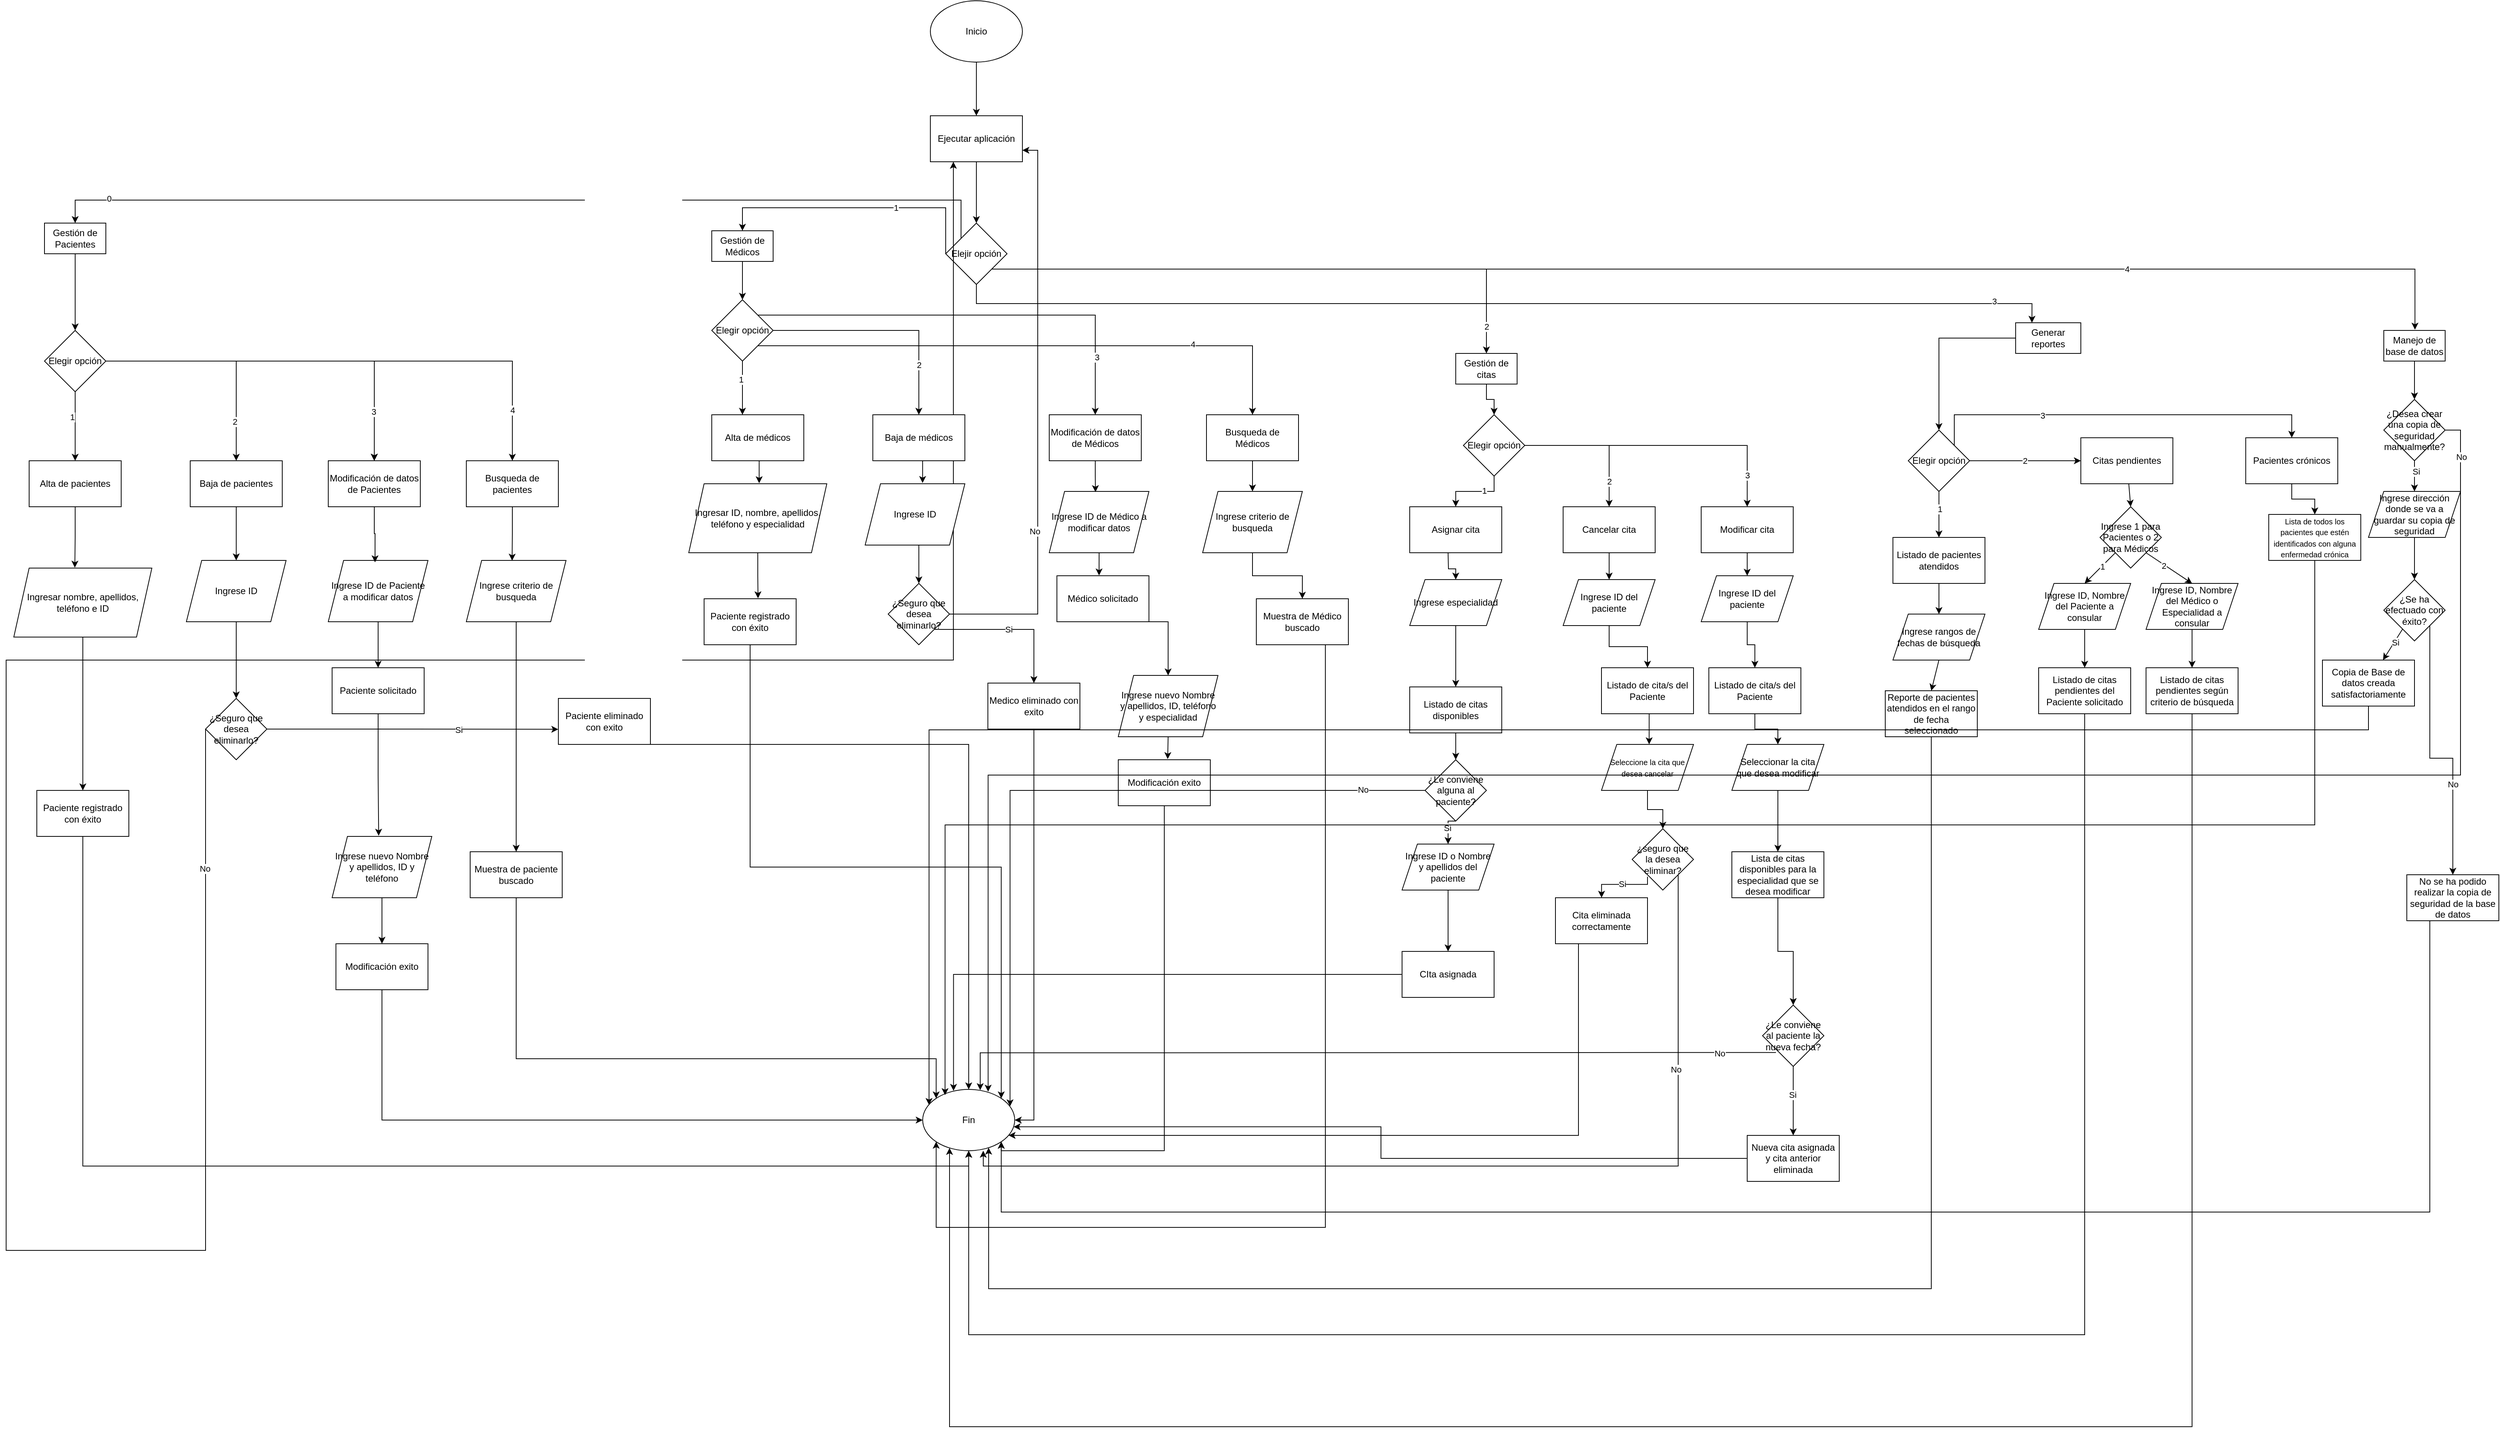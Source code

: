 <mxfile version="22.0.3" type="device">
  <diagram name="Aplicación Grupo Hospitalario LVZ" id="Fz8G2GsUdjoI5d_ehWmd">
    <mxGraphModel dx="1593" dy="3268" grid="1" gridSize="10" guides="1" tooltips="1" connect="1" arrows="1" fold="1" page="1" pageScale="1" pageWidth="3300" pageHeight="2339" math="0" shadow="0">
      <root>
        <mxCell id="0" />
        <mxCell id="1" parent="0" />
        <mxCell id="teK_sAp8r1xymmqdtgzm-1" value="" style="edgeStyle=orthogonalEdgeStyle;rounded=0;orthogonalLoop=1;jettySize=auto;html=1;" parent="1" source="9l5fwtQcMVugY4CVrskc-1" target="9l5fwtQcMVugY4CVrskc-2" edge="1">
          <mxGeometry relative="1" as="geometry" />
        </mxCell>
        <mxCell id="9l5fwtQcMVugY4CVrskc-1" value="Inicio" style="ellipse;whiteSpace=wrap;html=1;" parent="1" vertex="1">
          <mxGeometry x="1235" y="-2270" width="120" height="80" as="geometry" />
        </mxCell>
        <mxCell id="9l5fwtQcMVugY4CVrskc-5" value="" style="edgeStyle=orthogonalEdgeStyle;rounded=0;orthogonalLoop=1;jettySize=auto;html=1;" parent="1" source="9l5fwtQcMVugY4CVrskc-2" target="9l5fwtQcMVugY4CVrskc-4" edge="1">
          <mxGeometry relative="1" as="geometry" />
        </mxCell>
        <mxCell id="9l5fwtQcMVugY4CVrskc-2" value="Ejecutar aplicación" style="rounded=0;whiteSpace=wrap;html=1;" parent="1" vertex="1">
          <mxGeometry x="1235" y="-2120" width="120" height="60" as="geometry" />
        </mxCell>
        <mxCell id="9l5fwtQcMVugY4CVrskc-30" style="edgeStyle=orthogonalEdgeStyle;rounded=0;orthogonalLoop=1;jettySize=auto;html=1;exitX=0;exitY=0.5;exitDx=0;exitDy=0;entryX=0.5;entryY=0;entryDx=0;entryDy=0;" parent="1" source="9l5fwtQcMVugY4CVrskc-4" target="9l5fwtQcMVugY4CVrskc-20" edge="1">
          <mxGeometry relative="1" as="geometry">
            <Array as="points">
              <mxPoint x="1255" y="-2000" />
              <mxPoint x="990" y="-2000" />
            </Array>
          </mxGeometry>
        </mxCell>
        <mxCell id="9l5fwtQcMVugY4CVrskc-37" value="1" style="edgeLabel;html=1;align=center;verticalAlign=middle;resizable=0;points=[];" parent="9l5fwtQcMVugY4CVrskc-30" vertex="1" connectable="0">
          <mxGeometry x="-0.292" relative="1" as="geometry">
            <mxPoint as="offset" />
          </mxGeometry>
        </mxCell>
        <mxCell id="9l5fwtQcMVugY4CVrskc-31" style="edgeStyle=orthogonalEdgeStyle;rounded=0;orthogonalLoop=1;jettySize=auto;html=1;exitX=0;exitY=1;exitDx=0;exitDy=0;entryX=0.5;entryY=0;entryDx=0;entryDy=0;" parent="1" source="9l5fwtQcMVugY4CVrskc-4" target="9l5fwtQcMVugY4CVrskc-21" edge="1">
          <mxGeometry relative="1" as="geometry" />
        </mxCell>
        <mxCell id="teK_sAp8r1xymmqdtgzm-122" value="2" style="edgeLabel;html=1;align=center;verticalAlign=middle;resizable=0;points=[];" parent="9l5fwtQcMVugY4CVrskc-31" vertex="1" connectable="0">
          <mxGeometry x="0.912" relative="1" as="geometry">
            <mxPoint as="offset" />
          </mxGeometry>
        </mxCell>
        <mxCell id="9l5fwtQcMVugY4CVrskc-32" style="edgeStyle=orthogonalEdgeStyle;rounded=0;orthogonalLoop=1;jettySize=auto;html=1;exitX=0.5;exitY=1;exitDx=0;exitDy=0;entryX=0.25;entryY=0;entryDx=0;entryDy=0;" parent="1" source="9l5fwtQcMVugY4CVrskc-4" target="9l5fwtQcMVugY4CVrskc-22" edge="1">
          <mxGeometry relative="1" as="geometry" />
        </mxCell>
        <mxCell id="t8CBePDUN1mqWGK0wU-u-2" value="3" style="edgeLabel;html=1;align=center;verticalAlign=middle;resizable=0;points=[];" vertex="1" connectable="0" parent="9l5fwtQcMVugY4CVrskc-32">
          <mxGeometry x="0.896" y="3" relative="1" as="geometry">
            <mxPoint as="offset" />
          </mxGeometry>
        </mxCell>
        <mxCell id="teK_sAp8r1xymmqdtgzm-48" style="edgeStyle=orthogonalEdgeStyle;rounded=0;orthogonalLoop=1;jettySize=auto;html=1;exitX=0;exitY=0;exitDx=0;exitDy=0;" parent="1" source="9l5fwtQcMVugY4CVrskc-4" target="9l5fwtQcMVugY4CVrskc-14" edge="1">
          <mxGeometry relative="1" as="geometry">
            <Array as="points">
              <mxPoint x="1275" y="-2010" />
              <mxPoint x="120" y="-2010" />
            </Array>
          </mxGeometry>
        </mxCell>
        <mxCell id="t8CBePDUN1mqWGK0wU-u-1" value="0" style="edgeLabel;html=1;align=center;verticalAlign=middle;resizable=0;points=[];" vertex="1" connectable="0" parent="teK_sAp8r1xymmqdtgzm-48">
          <mxGeometry x="0.881" y="-2" relative="1" as="geometry">
            <mxPoint as="offset" />
          </mxGeometry>
        </mxCell>
        <mxCell id="9l5fwtQcMVugY4CVrskc-4" value="Elejir opción" style="rhombus;whiteSpace=wrap;html=1;rounded=0;" parent="1" vertex="1">
          <mxGeometry x="1255" y="-1980" width="80" height="80" as="geometry" />
        </mxCell>
        <mxCell id="teK_sAp8r1xymmqdtgzm-3" value="" style="edgeStyle=orthogonalEdgeStyle;rounded=0;orthogonalLoop=1;jettySize=auto;html=1;" parent="1" source="9l5fwtQcMVugY4CVrskc-14" target="teK_sAp8r1xymmqdtgzm-2" edge="1">
          <mxGeometry relative="1" as="geometry" />
        </mxCell>
        <mxCell id="9l5fwtQcMVugY4CVrskc-14" value="Gestión de Pacientes" style="whiteSpace=wrap;html=1;rounded=0;" parent="1" vertex="1">
          <mxGeometry x="80" y="-1980" width="80" height="40" as="geometry" />
        </mxCell>
        <mxCell id="teK_sAp8r1xymmqdtgzm-72" value="" style="edgeStyle=orthogonalEdgeStyle;rounded=0;orthogonalLoop=1;jettySize=auto;html=1;" parent="1" source="9l5fwtQcMVugY4CVrskc-20" target="teK_sAp8r1xymmqdtgzm-71" edge="1">
          <mxGeometry relative="1" as="geometry" />
        </mxCell>
        <mxCell id="9l5fwtQcMVugY4CVrskc-20" value="Gestión de Médicos" style="rounded=0;whiteSpace=wrap;html=1;" parent="1" vertex="1">
          <mxGeometry x="950" y="-1970" width="80" height="40" as="geometry" />
        </mxCell>
        <mxCell id="teK_sAp8r1xymmqdtgzm-124" value="" style="edgeStyle=orthogonalEdgeStyle;rounded=0;orthogonalLoop=1;jettySize=auto;html=1;" parent="1" source="9l5fwtQcMVugY4CVrskc-21" target="teK_sAp8r1xymmqdtgzm-123" edge="1">
          <mxGeometry relative="1" as="geometry" />
        </mxCell>
        <mxCell id="9l5fwtQcMVugY4CVrskc-21" value="Gestión de citas" style="rounded=0;whiteSpace=wrap;html=1;" parent="1" vertex="1">
          <mxGeometry x="1920" y="-1810" width="80" height="40" as="geometry" />
        </mxCell>
        <mxCell id="QZryvtze4Yu89325RXiQ-2" value="" style="edgeStyle=orthogonalEdgeStyle;rounded=0;orthogonalLoop=1;jettySize=auto;html=1;" parent="1" source="9l5fwtQcMVugY4CVrskc-22" target="QZryvtze4Yu89325RXiQ-1" edge="1">
          <mxGeometry relative="1" as="geometry" />
        </mxCell>
        <mxCell id="9l5fwtQcMVugY4CVrskc-22" value="Generar reportes" style="rounded=0;whiteSpace=wrap;html=1;" parent="1" vertex="1">
          <mxGeometry x="2650" y="-1850" width="85" height="40" as="geometry" />
        </mxCell>
        <mxCell id="QZryvtze4Yu89325RXiQ-43" value="" style="edgeStyle=orthogonalEdgeStyle;rounded=0;orthogonalLoop=1;jettySize=auto;html=1;" parent="1" source="9l5fwtQcMVugY4CVrskc-23" target="QZryvtze4Yu89325RXiQ-42" edge="1">
          <mxGeometry relative="1" as="geometry" />
        </mxCell>
        <mxCell id="9l5fwtQcMVugY4CVrskc-23" value="Manejo de base de datos" style="rounded=0;whiteSpace=wrap;html=1;" parent="1" vertex="1">
          <mxGeometry x="3130" y="-1840" width="80" height="40" as="geometry" />
        </mxCell>
        <mxCell id="teK_sAp8r1xymmqdtgzm-27" value="" style="edgeStyle=orthogonalEdgeStyle;rounded=0;orthogonalLoop=1;jettySize=auto;html=1;" parent="1" source="9l5fwtQcMVugY4CVrskc-46" target="teK_sAp8r1xymmqdtgzm-26" edge="1">
          <mxGeometry relative="1" as="geometry" />
        </mxCell>
        <mxCell id="9l5fwtQcMVugY4CVrskc-46" value="Ingresar nombre, apellidos, teléfono e ID" style="shape=parallelogram;perimeter=parallelogramPerimeter;whiteSpace=wrap;html=1;fixedSize=1;" parent="1" vertex="1">
          <mxGeometry x="40" y="-1530" width="180" height="90" as="geometry" />
        </mxCell>
        <mxCell id="teK_sAp8r1xymmqdtgzm-5" value="" style="edgeStyle=orthogonalEdgeStyle;rounded=0;orthogonalLoop=1;jettySize=auto;html=1;" parent="1" source="teK_sAp8r1xymmqdtgzm-2" target="teK_sAp8r1xymmqdtgzm-4" edge="1">
          <mxGeometry relative="1" as="geometry" />
        </mxCell>
        <mxCell id="teK_sAp8r1xymmqdtgzm-52" value="1" style="edgeLabel;html=1;align=center;verticalAlign=middle;resizable=0;points=[];" parent="teK_sAp8r1xymmqdtgzm-5" vertex="1" connectable="0">
          <mxGeometry x="-0.282" y="-4" relative="1" as="geometry">
            <mxPoint as="offset" />
          </mxGeometry>
        </mxCell>
        <mxCell id="teK_sAp8r1xymmqdtgzm-7" value="" style="edgeStyle=orthogonalEdgeStyle;rounded=0;orthogonalLoop=1;jettySize=auto;html=1;" parent="1" source="teK_sAp8r1xymmqdtgzm-2" target="teK_sAp8r1xymmqdtgzm-6" edge="1">
          <mxGeometry relative="1" as="geometry" />
        </mxCell>
        <mxCell id="teK_sAp8r1xymmqdtgzm-53" value="2" style="edgeLabel;html=1;align=center;verticalAlign=middle;resizable=0;points=[];" parent="teK_sAp8r1xymmqdtgzm-7" vertex="1" connectable="0">
          <mxGeometry x="0.667" y="-2" relative="1" as="geometry">
            <mxPoint y="-1" as="offset" />
          </mxGeometry>
        </mxCell>
        <mxCell id="teK_sAp8r1xymmqdtgzm-9" value="" style="edgeStyle=orthogonalEdgeStyle;rounded=0;orthogonalLoop=1;jettySize=auto;html=1;" parent="1" source="teK_sAp8r1xymmqdtgzm-2" target="teK_sAp8r1xymmqdtgzm-8" edge="1">
          <mxGeometry relative="1" as="geometry" />
        </mxCell>
        <mxCell id="teK_sAp8r1xymmqdtgzm-10" value="" style="edgeStyle=orthogonalEdgeStyle;rounded=0;orthogonalLoop=1;jettySize=auto;html=1;" parent="1" source="teK_sAp8r1xymmqdtgzm-2" target="teK_sAp8r1xymmqdtgzm-8" edge="1">
          <mxGeometry relative="1" as="geometry" />
        </mxCell>
        <mxCell id="teK_sAp8r1xymmqdtgzm-11" value="" style="edgeStyle=orthogonalEdgeStyle;rounded=0;orthogonalLoop=1;jettySize=auto;html=1;" parent="1" source="teK_sAp8r1xymmqdtgzm-2" target="teK_sAp8r1xymmqdtgzm-8" edge="1">
          <mxGeometry relative="1" as="geometry" />
        </mxCell>
        <mxCell id="teK_sAp8r1xymmqdtgzm-55" value="3" style="edgeLabel;html=1;align=center;verticalAlign=middle;resizable=0;points=[];" parent="teK_sAp8r1xymmqdtgzm-11" vertex="1" connectable="0">
          <mxGeometry x="0.732" y="-1" relative="1" as="geometry">
            <mxPoint as="offset" />
          </mxGeometry>
        </mxCell>
        <mxCell id="teK_sAp8r1xymmqdtgzm-15" value="" style="edgeStyle=orthogonalEdgeStyle;rounded=0;orthogonalLoop=1;jettySize=auto;html=1;" parent="1" source="teK_sAp8r1xymmqdtgzm-2" target="teK_sAp8r1xymmqdtgzm-14" edge="1">
          <mxGeometry relative="1" as="geometry" />
        </mxCell>
        <mxCell id="teK_sAp8r1xymmqdtgzm-58" value="4" style="edgeLabel;html=1;align=center;verticalAlign=middle;resizable=0;points=[];" parent="teK_sAp8r1xymmqdtgzm-15" vertex="1" connectable="0">
          <mxGeometry x="0.798" relative="1" as="geometry">
            <mxPoint as="offset" />
          </mxGeometry>
        </mxCell>
        <mxCell id="teK_sAp8r1xymmqdtgzm-2" value="Elegir opción" style="rhombus;whiteSpace=wrap;html=1;rounded=0;" parent="1" vertex="1">
          <mxGeometry x="80" y="-1840" width="80" height="80" as="geometry" />
        </mxCell>
        <mxCell id="teK_sAp8r1xymmqdtgzm-4" value="Alta de pacientes" style="whiteSpace=wrap;html=1;rounded=0;" parent="1" vertex="1">
          <mxGeometry x="60" y="-1670" width="120" height="60" as="geometry" />
        </mxCell>
        <mxCell id="teK_sAp8r1xymmqdtgzm-18" style="edgeStyle=orthogonalEdgeStyle;rounded=0;orthogonalLoop=1;jettySize=auto;html=1;exitX=0.5;exitY=1;exitDx=0;exitDy=0;entryX=0.5;entryY=0;entryDx=0;entryDy=0;" parent="1" source="teK_sAp8r1xymmqdtgzm-6" target="teK_sAp8r1xymmqdtgzm-17" edge="1">
          <mxGeometry relative="1" as="geometry" />
        </mxCell>
        <mxCell id="teK_sAp8r1xymmqdtgzm-6" value="Baja de pacientes" style="whiteSpace=wrap;html=1;rounded=0;" parent="1" vertex="1">
          <mxGeometry x="270" y="-1670" width="120" height="60" as="geometry" />
        </mxCell>
        <mxCell id="teK_sAp8r1xymmqdtgzm-8" value="Modificación de datos de Pacientes" style="whiteSpace=wrap;html=1;rounded=0;" parent="1" vertex="1">
          <mxGeometry x="450" y="-1670" width="120" height="60" as="geometry" />
        </mxCell>
        <mxCell id="teK_sAp8r1xymmqdtgzm-14" value="Busqueda de pacientes" style="whiteSpace=wrap;html=1;rounded=0;" parent="1" vertex="1">
          <mxGeometry x="630" y="-1670" width="120" height="60" as="geometry" />
        </mxCell>
        <mxCell id="teK_sAp8r1xymmqdtgzm-20" value="" style="edgeStyle=orthogonalEdgeStyle;rounded=0;orthogonalLoop=1;jettySize=auto;html=1;" parent="1" source="teK_sAp8r1xymmqdtgzm-17" target="teK_sAp8r1xymmqdtgzm-19" edge="1">
          <mxGeometry relative="1" as="geometry" />
        </mxCell>
        <mxCell id="teK_sAp8r1xymmqdtgzm-17" value="Ingrese ID" style="shape=parallelogram;perimeter=parallelogramPerimeter;whiteSpace=wrap;html=1;fixedSize=1;" parent="1" vertex="1">
          <mxGeometry x="265" y="-1540" width="130" height="80" as="geometry" />
        </mxCell>
        <mxCell id="teK_sAp8r1xymmqdtgzm-24" style="edgeStyle=orthogonalEdgeStyle;rounded=0;orthogonalLoop=1;jettySize=auto;html=1;exitX=0;exitY=0.5;exitDx=0;exitDy=0;entryX=0.25;entryY=1;entryDx=0;entryDy=0;" parent="1" source="teK_sAp8r1xymmqdtgzm-19" target="9l5fwtQcMVugY4CVrskc-2" edge="1">
          <mxGeometry relative="1" as="geometry">
            <Array as="points">
              <mxPoint x="290" y="-640" />
              <mxPoint x="30" y="-640" />
              <mxPoint x="30" y="-1410" />
              <mxPoint x="1265" y="-1410" />
            </Array>
          </mxGeometry>
        </mxCell>
        <mxCell id="teK_sAp8r1xymmqdtgzm-25" value="No" style="edgeLabel;html=1;align=center;verticalAlign=middle;resizable=0;points=[];" parent="teK_sAp8r1xymmqdtgzm-24" vertex="1" connectable="0">
          <mxGeometry x="-0.899" y="-1" relative="1" as="geometry">
            <mxPoint as="offset" />
          </mxGeometry>
        </mxCell>
        <mxCell id="teK_sAp8r1xymmqdtgzm-19" value="¿Seguro que desea eliminarlo?" style="rhombus;whiteSpace=wrap;html=1;" parent="1" vertex="1">
          <mxGeometry x="290" y="-1360" width="80" height="80" as="geometry" />
        </mxCell>
        <mxCell id="teK_sAp8r1xymmqdtgzm-21" value="Fin" style="ellipse;whiteSpace=wrap;html=1;" parent="1" vertex="1">
          <mxGeometry x="1225" y="-850" width="120" height="80" as="geometry" />
        </mxCell>
        <mxCell id="teK_sAp8r1xymmqdtgzm-51" style="edgeStyle=orthogonalEdgeStyle;rounded=0;orthogonalLoop=1;jettySize=auto;html=1;exitX=0.5;exitY=1;exitDx=0;exitDy=0;entryX=0.5;entryY=1;entryDx=0;entryDy=0;" parent="1" source="teK_sAp8r1xymmqdtgzm-26" target="teK_sAp8r1xymmqdtgzm-21" edge="1">
          <mxGeometry relative="1" as="geometry" />
        </mxCell>
        <mxCell id="teK_sAp8r1xymmqdtgzm-26" value="Paciente registrado con éxito" style="whiteSpace=wrap;html=1;" parent="1" vertex="1">
          <mxGeometry x="70" y="-1240" width="120" height="60" as="geometry" />
        </mxCell>
        <mxCell id="teK_sAp8r1xymmqdtgzm-67" style="edgeStyle=orthogonalEdgeStyle;rounded=0;orthogonalLoop=1;jettySize=auto;html=1;exitX=0.75;exitY=1;exitDx=0;exitDy=0;entryX=0.5;entryY=0;entryDx=0;entryDy=0;" parent="1" source="teK_sAp8r1xymmqdtgzm-29" target="teK_sAp8r1xymmqdtgzm-21" edge="1">
          <mxGeometry relative="1" as="geometry">
            <Array as="points">
              <mxPoint x="1285" y="-1300" />
            </Array>
          </mxGeometry>
        </mxCell>
        <mxCell id="teK_sAp8r1xymmqdtgzm-29" value="Paciente eliminado con exito" style="whiteSpace=wrap;html=1;" parent="1" vertex="1">
          <mxGeometry x="750" y="-1360" width="120" height="60" as="geometry" />
        </mxCell>
        <mxCell id="teK_sAp8r1xymmqdtgzm-35" value="" style="edgeStyle=orthogonalEdgeStyle;rounded=0;orthogonalLoop=1;jettySize=auto;html=1;" parent="1" source="teK_sAp8r1xymmqdtgzm-32" target="teK_sAp8r1xymmqdtgzm-34" edge="1">
          <mxGeometry relative="1" as="geometry" />
        </mxCell>
        <mxCell id="teK_sAp8r1xymmqdtgzm-32" value="Ingrese ID de Paciente a modificar datos" style="shape=parallelogram;perimeter=parallelogramPerimeter;whiteSpace=wrap;html=1;fixedSize=1;" parent="1" vertex="1">
          <mxGeometry x="450" y="-1540" width="130" height="80" as="geometry" />
        </mxCell>
        <mxCell id="teK_sAp8r1xymmqdtgzm-34" value="Paciente solicitado" style="whiteSpace=wrap;html=1;" parent="1" vertex="1">
          <mxGeometry x="455" y="-1400" width="120" height="60" as="geometry" />
        </mxCell>
        <mxCell id="teK_sAp8r1xymmqdtgzm-39" value="" style="edgeStyle=orthogonalEdgeStyle;rounded=0;orthogonalLoop=1;jettySize=auto;html=1;" parent="1" source="teK_sAp8r1xymmqdtgzm-36" target="teK_sAp8r1xymmqdtgzm-38" edge="1">
          <mxGeometry relative="1" as="geometry" />
        </mxCell>
        <mxCell id="teK_sAp8r1xymmqdtgzm-36" value="Ingrese nuevo Nombre y apellidos, ID y teléfono" style="shape=parallelogram;perimeter=parallelogramPerimeter;whiteSpace=wrap;html=1;fixedSize=1;" parent="1" vertex="1">
          <mxGeometry x="455" y="-1180" width="130" height="80" as="geometry" />
        </mxCell>
        <mxCell id="teK_sAp8r1xymmqdtgzm-61" style="edgeStyle=orthogonalEdgeStyle;rounded=0;orthogonalLoop=1;jettySize=auto;html=1;exitX=0.5;exitY=1;exitDx=0;exitDy=0;entryX=0;entryY=0.5;entryDx=0;entryDy=0;" parent="1" source="teK_sAp8r1xymmqdtgzm-38" target="teK_sAp8r1xymmqdtgzm-21" edge="1">
          <mxGeometry relative="1" as="geometry" />
        </mxCell>
        <mxCell id="teK_sAp8r1xymmqdtgzm-38" value="Modificación exito" style="whiteSpace=wrap;html=1;" parent="1" vertex="1">
          <mxGeometry x="460" y="-1040" width="120" height="60" as="geometry" />
        </mxCell>
        <mxCell id="teK_sAp8r1xymmqdtgzm-44" value="" style="edgeStyle=orthogonalEdgeStyle;rounded=0;orthogonalLoop=1;jettySize=auto;html=1;" parent="1" source="teK_sAp8r1xymmqdtgzm-41" target="teK_sAp8r1xymmqdtgzm-43" edge="1">
          <mxGeometry relative="1" as="geometry" />
        </mxCell>
        <mxCell id="teK_sAp8r1xymmqdtgzm-41" value="Ingrese criterio de busqueda" style="shape=parallelogram;perimeter=parallelogramPerimeter;whiteSpace=wrap;html=1;fixedSize=1;" parent="1" vertex="1">
          <mxGeometry x="630" y="-1540" width="130" height="80" as="geometry" />
        </mxCell>
        <mxCell id="teK_sAp8r1xymmqdtgzm-64" style="edgeStyle=orthogonalEdgeStyle;rounded=0;orthogonalLoop=1;jettySize=auto;html=1;exitX=0.5;exitY=1;exitDx=0;exitDy=0;entryX=0;entryY=0;entryDx=0;entryDy=0;" parent="1" source="teK_sAp8r1xymmqdtgzm-43" target="teK_sAp8r1xymmqdtgzm-21" edge="1">
          <mxGeometry relative="1" as="geometry">
            <Array as="points">
              <mxPoint x="695" y="-890" />
              <mxPoint x="1243" y="-890" />
            </Array>
          </mxGeometry>
        </mxCell>
        <mxCell id="teK_sAp8r1xymmqdtgzm-43" value="Muestra de paciente buscado" style="whiteSpace=wrap;html=1;" parent="1" vertex="1">
          <mxGeometry x="635" y="-1160" width="120" height="60" as="geometry" />
        </mxCell>
        <mxCell id="teK_sAp8r1xymmqdtgzm-50" style="edgeStyle=orthogonalEdgeStyle;rounded=0;orthogonalLoop=1;jettySize=auto;html=1;exitX=0.5;exitY=1;exitDx=0;exitDy=0;entryX=0.442;entryY=-0.006;entryDx=0;entryDy=0;entryPerimeter=0;" parent="1" source="teK_sAp8r1xymmqdtgzm-4" target="9l5fwtQcMVugY4CVrskc-46" edge="1">
          <mxGeometry relative="1" as="geometry" />
        </mxCell>
        <mxCell id="teK_sAp8r1xymmqdtgzm-56" style="edgeStyle=orthogonalEdgeStyle;rounded=0;orthogonalLoop=1;jettySize=auto;html=1;exitX=0.5;exitY=1;exitDx=0;exitDy=0;entryX=0.469;entryY=0.031;entryDx=0;entryDy=0;entryPerimeter=0;" parent="1" source="teK_sAp8r1xymmqdtgzm-8" target="teK_sAp8r1xymmqdtgzm-32" edge="1">
          <mxGeometry relative="1" as="geometry" />
        </mxCell>
        <mxCell id="teK_sAp8r1xymmqdtgzm-60" style="edgeStyle=orthogonalEdgeStyle;rounded=0;orthogonalLoop=1;jettySize=auto;html=1;exitX=0.5;exitY=1;exitDx=0;exitDy=0;entryX=0.467;entryY=-0.011;entryDx=0;entryDy=0;entryPerimeter=0;" parent="1" source="teK_sAp8r1xymmqdtgzm-34" target="teK_sAp8r1xymmqdtgzm-36" edge="1">
          <mxGeometry relative="1" as="geometry" />
        </mxCell>
        <mxCell id="teK_sAp8r1xymmqdtgzm-63" style="edgeStyle=orthogonalEdgeStyle;rounded=0;orthogonalLoop=1;jettySize=auto;html=1;exitX=0.5;exitY=1;exitDx=0;exitDy=0;entryX=0.459;entryY=0.004;entryDx=0;entryDy=0;entryPerimeter=0;" parent="1" source="teK_sAp8r1xymmqdtgzm-14" target="teK_sAp8r1xymmqdtgzm-41" edge="1">
          <mxGeometry relative="1" as="geometry" />
        </mxCell>
        <mxCell id="teK_sAp8r1xymmqdtgzm-65" style="edgeStyle=orthogonalEdgeStyle;rounded=0;orthogonalLoop=1;jettySize=auto;html=1;exitX=1;exitY=0.5;exitDx=0;exitDy=0;entryX=-0.001;entryY=0.672;entryDx=0;entryDy=0;entryPerimeter=0;" parent="1" source="teK_sAp8r1xymmqdtgzm-19" target="teK_sAp8r1xymmqdtgzm-29" edge="1">
          <mxGeometry relative="1" as="geometry" />
        </mxCell>
        <mxCell id="teK_sAp8r1xymmqdtgzm-66" value="Si" style="edgeLabel;html=1;align=center;verticalAlign=middle;resizable=0;points=[];" parent="teK_sAp8r1xymmqdtgzm-65" vertex="1" connectable="0">
          <mxGeometry x="0.318" relative="1" as="geometry">
            <mxPoint as="offset" />
          </mxGeometry>
        </mxCell>
        <mxCell id="teK_sAp8r1xymmqdtgzm-68" style="edgeStyle=orthogonalEdgeStyle;rounded=0;orthogonalLoop=1;jettySize=auto;html=1;exitX=1;exitY=1;exitDx=0;exitDy=0;entryX=0.508;entryY=-0.026;entryDx=0;entryDy=0;entryPerimeter=0;" parent="1" source="9l5fwtQcMVugY4CVrskc-4" target="9l5fwtQcMVugY4CVrskc-23" edge="1">
          <mxGeometry relative="1" as="geometry" />
        </mxCell>
        <mxCell id="teK_sAp8r1xymmqdtgzm-69" value="4" style="edgeLabel;html=1;align=center;verticalAlign=middle;resizable=0;points=[];" parent="teK_sAp8r1xymmqdtgzm-68" vertex="1" connectable="0">
          <mxGeometry x="0.53" relative="1" as="geometry">
            <mxPoint as="offset" />
          </mxGeometry>
        </mxCell>
        <mxCell id="teK_sAp8r1xymmqdtgzm-74" value="" style="edgeStyle=orthogonalEdgeStyle;rounded=0;orthogonalLoop=1;jettySize=auto;html=1;" parent="1" source="teK_sAp8r1xymmqdtgzm-71" target="teK_sAp8r1xymmqdtgzm-73" edge="1">
          <mxGeometry relative="1" as="geometry">
            <Array as="points">
              <mxPoint x="990" y="-1760" />
              <mxPoint x="990" y="-1760" />
            </Array>
          </mxGeometry>
        </mxCell>
        <mxCell id="teK_sAp8r1xymmqdtgzm-77" value="1" style="edgeLabel;html=1;align=center;verticalAlign=middle;resizable=0;points=[];" parent="teK_sAp8r1xymmqdtgzm-74" vertex="1" connectable="0">
          <mxGeometry x="-0.328" y="-2" relative="1" as="geometry">
            <mxPoint as="offset" />
          </mxGeometry>
        </mxCell>
        <mxCell id="teK_sAp8r1xymmqdtgzm-84" style="edgeStyle=orthogonalEdgeStyle;rounded=0;orthogonalLoop=1;jettySize=auto;html=1;exitX=1;exitY=0.5;exitDx=0;exitDy=0;entryX=0.5;entryY=0;entryDx=0;entryDy=0;" parent="1" source="teK_sAp8r1xymmqdtgzm-71" target="teK_sAp8r1xymmqdtgzm-81" edge="1">
          <mxGeometry relative="1" as="geometry" />
        </mxCell>
        <mxCell id="teK_sAp8r1xymmqdtgzm-85" value="2" style="edgeLabel;html=1;align=center;verticalAlign=middle;resizable=0;points=[];" parent="teK_sAp8r1xymmqdtgzm-84" vertex="1" connectable="0">
          <mxGeometry x="0.562" relative="1" as="geometry">
            <mxPoint as="offset" />
          </mxGeometry>
        </mxCell>
        <mxCell id="teK_sAp8r1xymmqdtgzm-99" style="edgeStyle=orthogonalEdgeStyle;rounded=0;orthogonalLoop=1;jettySize=auto;html=1;exitX=1;exitY=0;exitDx=0;exitDy=0;entryX=0.5;entryY=0;entryDx=0;entryDy=0;" parent="1" source="teK_sAp8r1xymmqdtgzm-71" target="teK_sAp8r1xymmqdtgzm-97" edge="1">
          <mxGeometry relative="1" as="geometry" />
        </mxCell>
        <mxCell id="teK_sAp8r1xymmqdtgzm-110" value="3" style="edgeLabel;html=1;align=center;verticalAlign=middle;resizable=0;points=[];" parent="teK_sAp8r1xymmqdtgzm-99" vertex="1" connectable="0">
          <mxGeometry x="0.737" y="2" relative="1" as="geometry">
            <mxPoint as="offset" />
          </mxGeometry>
        </mxCell>
        <mxCell id="teK_sAp8r1xymmqdtgzm-113" style="edgeStyle=orthogonalEdgeStyle;rounded=0;orthogonalLoop=1;jettySize=auto;html=1;exitX=1;exitY=1;exitDx=0;exitDy=0;entryX=0.5;entryY=0;entryDx=0;entryDy=0;" parent="1" source="teK_sAp8r1xymmqdtgzm-71" target="teK_sAp8r1xymmqdtgzm-109" edge="1">
          <mxGeometry relative="1" as="geometry" />
        </mxCell>
        <mxCell id="teK_sAp8r1xymmqdtgzm-114" value="4" style="edgeLabel;html=1;align=center;verticalAlign=middle;resizable=0;points=[];" parent="teK_sAp8r1xymmqdtgzm-113" vertex="1" connectable="0">
          <mxGeometry x="0.541" y="2" relative="1" as="geometry">
            <mxPoint as="offset" />
          </mxGeometry>
        </mxCell>
        <mxCell id="teK_sAp8r1xymmqdtgzm-71" value="Elegir opción" style="rhombus;whiteSpace=wrap;html=1;rounded=0;" parent="1" vertex="1">
          <mxGeometry x="950" y="-1880" width="80" height="80" as="geometry" />
        </mxCell>
        <mxCell id="teK_sAp8r1xymmqdtgzm-73" value="Alta de médicos" style="whiteSpace=wrap;html=1;rounded=0;" parent="1" vertex="1">
          <mxGeometry x="950" y="-1730" width="120" height="60" as="geometry" />
        </mxCell>
        <mxCell id="teK_sAp8r1xymmqdtgzm-75" value="Ingresar ID, nombre, apellidos, teléfono y especialidad" style="shape=parallelogram;perimeter=parallelogramPerimeter;whiteSpace=wrap;html=1;fixedSize=1;" parent="1" vertex="1">
          <mxGeometry x="920" y="-1640" width="180" height="90" as="geometry" />
        </mxCell>
        <mxCell id="teK_sAp8r1xymmqdtgzm-80" style="edgeStyle=orthogonalEdgeStyle;rounded=0;orthogonalLoop=1;jettySize=auto;html=1;exitX=0.5;exitY=1;exitDx=0;exitDy=0;entryX=1;entryY=0;entryDx=0;entryDy=0;" parent="1" source="teK_sAp8r1xymmqdtgzm-76" target="teK_sAp8r1xymmqdtgzm-21" edge="1">
          <mxGeometry relative="1" as="geometry" />
        </mxCell>
        <mxCell id="teK_sAp8r1xymmqdtgzm-76" value="Paciente registrado con éxito" style="whiteSpace=wrap;html=1;" parent="1" vertex="1">
          <mxGeometry x="940" y="-1490" width="120" height="60" as="geometry" />
        </mxCell>
        <mxCell id="teK_sAp8r1xymmqdtgzm-78" style="edgeStyle=orthogonalEdgeStyle;rounded=0;orthogonalLoop=1;jettySize=auto;html=1;exitX=0.5;exitY=1;exitDx=0;exitDy=0;entryX=0.51;entryY=-0.007;entryDx=0;entryDy=0;entryPerimeter=0;" parent="1" source="teK_sAp8r1xymmqdtgzm-73" target="teK_sAp8r1xymmqdtgzm-75" edge="1">
          <mxGeometry relative="1" as="geometry" />
        </mxCell>
        <mxCell id="teK_sAp8r1xymmqdtgzm-79" style="edgeStyle=orthogonalEdgeStyle;rounded=0;orthogonalLoop=1;jettySize=auto;html=1;exitX=0.5;exitY=1;exitDx=0;exitDy=0;entryX=0.586;entryY=-0.009;entryDx=0;entryDy=0;entryPerimeter=0;" parent="1" source="teK_sAp8r1xymmqdtgzm-75" target="teK_sAp8r1xymmqdtgzm-76" edge="1">
          <mxGeometry relative="1" as="geometry" />
        </mxCell>
        <mxCell id="teK_sAp8r1xymmqdtgzm-81" value="Baja de médicos" style="whiteSpace=wrap;html=1;rounded=0;" parent="1" vertex="1">
          <mxGeometry x="1160" y="-1730" width="120" height="60" as="geometry" />
        </mxCell>
        <mxCell id="teK_sAp8r1xymmqdtgzm-87" style="edgeStyle=orthogonalEdgeStyle;rounded=0;orthogonalLoop=1;jettySize=auto;html=1;exitX=0.5;exitY=1;exitDx=0;exitDy=0;entryX=0.5;entryY=0;entryDx=0;entryDy=0;" parent="1" source="teK_sAp8r1xymmqdtgzm-82" target="teK_sAp8r1xymmqdtgzm-83" edge="1">
          <mxGeometry relative="1" as="geometry">
            <Array as="points">
              <mxPoint x="1220" y="-1560" />
            </Array>
          </mxGeometry>
        </mxCell>
        <mxCell id="teK_sAp8r1xymmqdtgzm-82" value="Ingrese ID" style="shape=parallelogram;perimeter=parallelogramPerimeter;whiteSpace=wrap;html=1;fixedSize=1;" parent="1" vertex="1">
          <mxGeometry x="1150" y="-1640" width="130" height="80" as="geometry" />
        </mxCell>
        <mxCell id="teK_sAp8r1xymmqdtgzm-88" style="edgeStyle=orthogonalEdgeStyle;rounded=0;orthogonalLoop=1;jettySize=auto;html=1;exitX=1;exitY=0.5;exitDx=0;exitDy=0;entryX=1;entryY=0.75;entryDx=0;entryDy=0;" parent="1" source="teK_sAp8r1xymmqdtgzm-83" target="9l5fwtQcMVugY4CVrskc-2" edge="1">
          <mxGeometry relative="1" as="geometry" />
        </mxCell>
        <mxCell id="teK_sAp8r1xymmqdtgzm-89" value="No" style="edgeLabel;html=1;align=center;verticalAlign=middle;resizable=0;points=[];" parent="teK_sAp8r1xymmqdtgzm-88" vertex="1" connectable="0">
          <mxGeometry x="-0.398" y="4" relative="1" as="geometry">
            <mxPoint y="-1" as="offset" />
          </mxGeometry>
        </mxCell>
        <mxCell id="teK_sAp8r1xymmqdtgzm-94" style="edgeStyle=orthogonalEdgeStyle;rounded=0;orthogonalLoop=1;jettySize=auto;html=1;exitX=1;exitY=1;exitDx=0;exitDy=0;entryX=0.5;entryY=0;entryDx=0;entryDy=0;" parent="1" source="teK_sAp8r1xymmqdtgzm-83" target="teK_sAp8r1xymmqdtgzm-93" edge="1">
          <mxGeometry relative="1" as="geometry" />
        </mxCell>
        <mxCell id="teK_sAp8r1xymmqdtgzm-95" value="Si" style="edgeLabel;html=1;align=center;verticalAlign=middle;resizable=0;points=[];" parent="teK_sAp8r1xymmqdtgzm-94" vertex="1" connectable="0">
          <mxGeometry x="-0.032" relative="1" as="geometry">
            <mxPoint as="offset" />
          </mxGeometry>
        </mxCell>
        <mxCell id="teK_sAp8r1xymmqdtgzm-83" value="¿Seguro que desea eliminarlo?" style="rhombus;whiteSpace=wrap;html=1;" parent="1" vertex="1">
          <mxGeometry x="1180" y="-1510" width="80" height="80" as="geometry" />
        </mxCell>
        <mxCell id="teK_sAp8r1xymmqdtgzm-86" style="edgeStyle=orthogonalEdgeStyle;rounded=0;orthogonalLoop=1;jettySize=auto;html=1;exitX=0.5;exitY=1;exitDx=0;exitDy=0;entryX=0.576;entryY=-0.012;entryDx=0;entryDy=0;entryPerimeter=0;" parent="1" source="teK_sAp8r1xymmqdtgzm-81" target="teK_sAp8r1xymmqdtgzm-82" edge="1">
          <mxGeometry relative="1" as="geometry" />
        </mxCell>
        <mxCell id="teK_sAp8r1xymmqdtgzm-96" style="edgeStyle=orthogonalEdgeStyle;rounded=0;orthogonalLoop=1;jettySize=auto;html=1;exitX=0.5;exitY=1;exitDx=0;exitDy=0;entryX=1;entryY=0.5;entryDx=0;entryDy=0;" parent="1" source="teK_sAp8r1xymmqdtgzm-93" target="teK_sAp8r1xymmqdtgzm-21" edge="1">
          <mxGeometry relative="1" as="geometry" />
        </mxCell>
        <mxCell id="teK_sAp8r1xymmqdtgzm-93" value="Medico eliminado con exito" style="whiteSpace=wrap;html=1;" parent="1" vertex="1">
          <mxGeometry x="1310" y="-1380" width="120" height="60" as="geometry" />
        </mxCell>
        <mxCell id="teK_sAp8r1xymmqdtgzm-97" value="Modificación de datos de Médicos" style="whiteSpace=wrap;html=1;rounded=0;" parent="1" vertex="1">
          <mxGeometry x="1390" y="-1730" width="120" height="60" as="geometry" />
        </mxCell>
        <mxCell id="teK_sAp8r1xymmqdtgzm-98" value="Ingrese ID de Médico a modificar datos" style="shape=parallelogram;perimeter=parallelogramPerimeter;whiteSpace=wrap;html=1;fixedSize=1;" parent="1" vertex="1">
          <mxGeometry x="1390" y="-1630" width="130" height="80" as="geometry" />
        </mxCell>
        <mxCell id="teK_sAp8r1xymmqdtgzm-100" style="edgeStyle=orthogonalEdgeStyle;rounded=0;orthogonalLoop=1;jettySize=auto;html=1;exitX=0.5;exitY=1;exitDx=0;exitDy=0;entryX=0.464;entryY=0.011;entryDx=0;entryDy=0;entryPerimeter=0;" parent="1" source="teK_sAp8r1xymmqdtgzm-97" target="teK_sAp8r1xymmqdtgzm-98" edge="1">
          <mxGeometry relative="1" as="geometry" />
        </mxCell>
        <mxCell id="teK_sAp8r1xymmqdtgzm-105" style="edgeStyle=orthogonalEdgeStyle;rounded=0;orthogonalLoop=1;jettySize=auto;html=1;exitX=0.75;exitY=1;exitDx=0;exitDy=0;entryX=0.5;entryY=0;entryDx=0;entryDy=0;" parent="1" source="teK_sAp8r1xymmqdtgzm-101" target="teK_sAp8r1xymmqdtgzm-103" edge="1">
          <mxGeometry relative="1" as="geometry">
            <Array as="points">
              <mxPoint x="1545" y="-1460" />
            </Array>
          </mxGeometry>
        </mxCell>
        <mxCell id="teK_sAp8r1xymmqdtgzm-101" value="Médico solicitado" style="whiteSpace=wrap;html=1;" parent="1" vertex="1">
          <mxGeometry x="1400" y="-1520" width="120" height="60" as="geometry" />
        </mxCell>
        <mxCell id="teK_sAp8r1xymmqdtgzm-102" style="edgeStyle=orthogonalEdgeStyle;rounded=0;orthogonalLoop=1;jettySize=auto;html=1;exitX=0.5;exitY=1;exitDx=0;exitDy=0;entryX=0.458;entryY=-0.006;entryDx=0;entryDy=0;entryPerimeter=0;" parent="1" source="teK_sAp8r1xymmqdtgzm-98" target="teK_sAp8r1xymmqdtgzm-101" edge="1">
          <mxGeometry relative="1" as="geometry" />
        </mxCell>
        <mxCell id="teK_sAp8r1xymmqdtgzm-103" value="Ingrese nuevo Nombre y apellidos, ID, teléfono y especialidad" style="shape=parallelogram;perimeter=parallelogramPerimeter;whiteSpace=wrap;html=1;fixedSize=1;" parent="1" vertex="1">
          <mxGeometry x="1480" y="-1390" width="130" height="80" as="geometry" />
        </mxCell>
        <mxCell id="teK_sAp8r1xymmqdtgzm-108" style="edgeStyle=orthogonalEdgeStyle;rounded=0;orthogonalLoop=1;jettySize=auto;html=1;exitX=0.5;exitY=1;exitDx=0;exitDy=0;entryX=1;entryY=1;entryDx=0;entryDy=0;" parent="1" source="teK_sAp8r1xymmqdtgzm-104" target="teK_sAp8r1xymmqdtgzm-21" edge="1">
          <mxGeometry relative="1" as="geometry">
            <Array as="points">
              <mxPoint x="1540" y="-770" />
              <mxPoint x="1327" y="-770" />
            </Array>
          </mxGeometry>
        </mxCell>
        <mxCell id="teK_sAp8r1xymmqdtgzm-104" value="Modificación exito" style="whiteSpace=wrap;html=1;" parent="1" vertex="1">
          <mxGeometry x="1480" y="-1280" width="120" height="60" as="geometry" />
        </mxCell>
        <mxCell id="teK_sAp8r1xymmqdtgzm-106" style="edgeStyle=orthogonalEdgeStyle;rounded=0;orthogonalLoop=1;jettySize=auto;html=1;exitX=0.5;exitY=1;exitDx=0;exitDy=0;entryX=0.537;entryY=-0.014;entryDx=0;entryDy=0;entryPerimeter=0;" parent="1" source="teK_sAp8r1xymmqdtgzm-103" target="teK_sAp8r1xymmqdtgzm-104" edge="1">
          <mxGeometry relative="1" as="geometry" />
        </mxCell>
        <mxCell id="teK_sAp8r1xymmqdtgzm-115" style="edgeStyle=orthogonalEdgeStyle;rounded=0;orthogonalLoop=1;jettySize=auto;html=1;exitX=0.5;exitY=1;exitDx=0;exitDy=0;entryX=0.5;entryY=0;entryDx=0;entryDy=0;" parent="1" source="teK_sAp8r1xymmqdtgzm-109" target="teK_sAp8r1xymmqdtgzm-111" edge="1">
          <mxGeometry relative="1" as="geometry" />
        </mxCell>
        <mxCell id="teK_sAp8r1xymmqdtgzm-109" value="Busqueda de Médicos" style="whiteSpace=wrap;html=1;rounded=0;" parent="1" vertex="1">
          <mxGeometry x="1595" y="-1730" width="120" height="60" as="geometry" />
        </mxCell>
        <mxCell id="teK_sAp8r1xymmqdtgzm-116" style="edgeStyle=orthogonalEdgeStyle;rounded=0;orthogonalLoop=1;jettySize=auto;html=1;exitX=0.5;exitY=1;exitDx=0;exitDy=0;entryX=0.5;entryY=0;entryDx=0;entryDy=0;" parent="1" source="teK_sAp8r1xymmqdtgzm-111" target="teK_sAp8r1xymmqdtgzm-112" edge="1">
          <mxGeometry relative="1" as="geometry" />
        </mxCell>
        <mxCell id="teK_sAp8r1xymmqdtgzm-111" value="Ingrese criterio de busqueda" style="shape=parallelogram;perimeter=parallelogramPerimeter;whiteSpace=wrap;html=1;fixedSize=1;" parent="1" vertex="1">
          <mxGeometry x="1590" y="-1630" width="130" height="80" as="geometry" />
        </mxCell>
        <mxCell id="teK_sAp8r1xymmqdtgzm-164" style="edgeStyle=orthogonalEdgeStyle;rounded=0;orthogonalLoop=1;jettySize=auto;html=1;exitX=0.75;exitY=1;exitDx=0;exitDy=0;entryX=0;entryY=1;entryDx=0;entryDy=0;" parent="1" source="teK_sAp8r1xymmqdtgzm-112" target="teK_sAp8r1xymmqdtgzm-21" edge="1">
          <mxGeometry relative="1" as="geometry">
            <Array as="points">
              <mxPoint x="1750" y="-670" />
              <mxPoint x="1243" y="-670" />
            </Array>
          </mxGeometry>
        </mxCell>
        <mxCell id="teK_sAp8r1xymmqdtgzm-112" value="Muestra de Médico buscado" style="whiteSpace=wrap;html=1;" parent="1" vertex="1">
          <mxGeometry x="1660" y="-1490" width="120" height="60" as="geometry" />
        </mxCell>
        <mxCell id="teK_sAp8r1xymmqdtgzm-126" value="" style="edgeStyle=orthogonalEdgeStyle;rounded=0;orthogonalLoop=1;jettySize=auto;html=1;" parent="1" source="teK_sAp8r1xymmqdtgzm-123" target="teK_sAp8r1xymmqdtgzm-125" edge="1">
          <mxGeometry relative="1" as="geometry" />
        </mxCell>
        <mxCell id="teK_sAp8r1xymmqdtgzm-148" value="1" style="edgeLabel;html=1;align=center;verticalAlign=middle;resizable=0;points=[];" parent="teK_sAp8r1xymmqdtgzm-126" vertex="1" connectable="0">
          <mxGeometry x="-0.251" y="-1" relative="1" as="geometry">
            <mxPoint as="offset" />
          </mxGeometry>
        </mxCell>
        <mxCell id="teK_sAp8r1xymmqdtgzm-145" value="" style="edgeStyle=orthogonalEdgeStyle;rounded=0;orthogonalLoop=1;jettySize=auto;html=1;" parent="1" source="teK_sAp8r1xymmqdtgzm-123" target="teK_sAp8r1xymmqdtgzm-144" edge="1">
          <mxGeometry relative="1" as="geometry" />
        </mxCell>
        <mxCell id="teK_sAp8r1xymmqdtgzm-149" value="2" style="edgeLabel;html=1;align=center;verticalAlign=middle;resizable=0;points=[];" parent="teK_sAp8r1xymmqdtgzm-145" vertex="1" connectable="0">
          <mxGeometry x="0.652" relative="1" as="geometry">
            <mxPoint as="offset" />
          </mxGeometry>
        </mxCell>
        <mxCell id="teK_sAp8r1xymmqdtgzm-166" value="" style="edgeStyle=orthogonalEdgeStyle;rounded=0;orthogonalLoop=1;jettySize=auto;html=1;" parent="1" source="teK_sAp8r1xymmqdtgzm-123" target="teK_sAp8r1xymmqdtgzm-165" edge="1">
          <mxGeometry relative="1" as="geometry" />
        </mxCell>
        <mxCell id="teK_sAp8r1xymmqdtgzm-167" value="3" style="edgeLabel;html=1;align=center;verticalAlign=middle;resizable=0;points=[];" parent="teK_sAp8r1xymmqdtgzm-166" vertex="1" connectable="0">
          <mxGeometry x="0.776" relative="1" as="geometry">
            <mxPoint as="offset" />
          </mxGeometry>
        </mxCell>
        <mxCell id="teK_sAp8r1xymmqdtgzm-123" value="Elegir opción" style="rhombus;whiteSpace=wrap;html=1;rounded=0;" parent="1" vertex="1">
          <mxGeometry x="1930" y="-1730" width="80" height="80" as="geometry" />
        </mxCell>
        <mxCell id="teK_sAp8r1xymmqdtgzm-129" value="" style="edgeStyle=orthogonalEdgeStyle;rounded=0;orthogonalLoop=1;jettySize=auto;html=1;" parent="1" target="teK_sAp8r1xymmqdtgzm-128" edge="1">
          <mxGeometry relative="1" as="geometry">
            <mxPoint x="1910" y="-1550" as="sourcePoint" />
          </mxGeometry>
        </mxCell>
        <mxCell id="teK_sAp8r1xymmqdtgzm-125" value="Asignar cita" style="whiteSpace=wrap;html=1;rounded=0;" parent="1" vertex="1">
          <mxGeometry x="1860" y="-1610" width="120" height="60" as="geometry" />
        </mxCell>
        <mxCell id="teK_sAp8r1xymmqdtgzm-131" value="" style="edgeStyle=orthogonalEdgeStyle;rounded=0;orthogonalLoop=1;jettySize=auto;html=1;" parent="1" source="teK_sAp8r1xymmqdtgzm-128" target="teK_sAp8r1xymmqdtgzm-130" edge="1">
          <mxGeometry relative="1" as="geometry" />
        </mxCell>
        <mxCell id="teK_sAp8r1xymmqdtgzm-128" value="Ingrese especialidad" style="shape=parallelogram;perimeter=parallelogramPerimeter;whiteSpace=wrap;html=1;fixedSize=1;rounded=0;" parent="1" vertex="1">
          <mxGeometry x="1860" y="-1515" width="120" height="60" as="geometry" />
        </mxCell>
        <mxCell id="teK_sAp8r1xymmqdtgzm-133" value="" style="edgeStyle=orthogonalEdgeStyle;rounded=0;orthogonalLoop=1;jettySize=auto;html=1;" parent="1" source="teK_sAp8r1xymmqdtgzm-130" target="teK_sAp8r1xymmqdtgzm-132" edge="1">
          <mxGeometry relative="1" as="geometry" />
        </mxCell>
        <mxCell id="teK_sAp8r1xymmqdtgzm-130" value="Listado de citas disponibles" style="whiteSpace=wrap;html=1;rounded=0;" parent="1" vertex="1">
          <mxGeometry x="1860" y="-1375" width="120" height="60" as="geometry" />
        </mxCell>
        <mxCell id="teK_sAp8r1xymmqdtgzm-135" style="edgeStyle=orthogonalEdgeStyle;rounded=0;orthogonalLoop=1;jettySize=auto;html=1;exitX=0.5;exitY=1;exitDx=0;exitDy=0;entryX=0.5;entryY=0;entryDx=0;entryDy=0;" parent="1" source="teK_sAp8r1xymmqdtgzm-132" target="teK_sAp8r1xymmqdtgzm-134" edge="1">
          <mxGeometry relative="1" as="geometry" />
        </mxCell>
        <mxCell id="teK_sAp8r1xymmqdtgzm-136" value="Si" style="edgeLabel;html=1;align=center;verticalAlign=middle;resizable=0;points=[];" parent="teK_sAp8r1xymmqdtgzm-135" vertex="1" connectable="0">
          <mxGeometry x="-0.078" y="-1" relative="1" as="geometry">
            <mxPoint as="offset" />
          </mxGeometry>
        </mxCell>
        <mxCell id="teK_sAp8r1xymmqdtgzm-132" value="¿Le conviene alguna al paciente?" style="rhombus;whiteSpace=wrap;html=1;rounded=0;" parent="1" vertex="1">
          <mxGeometry x="1880" y="-1280" width="80" height="80" as="geometry" />
        </mxCell>
        <mxCell id="teK_sAp8r1xymmqdtgzm-138" value="" style="edgeStyle=orthogonalEdgeStyle;rounded=0;orthogonalLoop=1;jettySize=auto;html=1;" parent="1" source="teK_sAp8r1xymmqdtgzm-134" target="teK_sAp8r1xymmqdtgzm-137" edge="1">
          <mxGeometry relative="1" as="geometry" />
        </mxCell>
        <mxCell id="teK_sAp8r1xymmqdtgzm-134" value="Ingrese ID o Nombre y apellidos del paciente" style="shape=parallelogram;perimeter=parallelogramPerimeter;whiteSpace=wrap;html=1;fixedSize=1;" parent="1" vertex="1">
          <mxGeometry x="1850" y="-1170" width="120" height="60" as="geometry" />
        </mxCell>
        <mxCell id="teK_sAp8r1xymmqdtgzm-137" value="CIta asignada" style="whiteSpace=wrap;html=1;" parent="1" vertex="1">
          <mxGeometry x="1850" y="-1030" width="120" height="60" as="geometry" />
        </mxCell>
        <mxCell id="teK_sAp8r1xymmqdtgzm-139" style="edgeStyle=orthogonalEdgeStyle;rounded=0;orthogonalLoop=1;jettySize=auto;html=1;exitX=0;exitY=0.5;exitDx=0;exitDy=0;entryX=0.335;entryY=0.024;entryDx=0;entryDy=0;entryPerimeter=0;" parent="1" source="teK_sAp8r1xymmqdtgzm-137" target="teK_sAp8r1xymmqdtgzm-21" edge="1">
          <mxGeometry relative="1" as="geometry" />
        </mxCell>
        <mxCell id="teK_sAp8r1xymmqdtgzm-141" style="edgeStyle=orthogonalEdgeStyle;rounded=0;orthogonalLoop=1;jettySize=auto;html=1;exitX=0;exitY=0.5;exitDx=0;exitDy=0;entryX=0.949;entryY=0.276;entryDx=0;entryDy=0;entryPerimeter=0;" parent="1" source="teK_sAp8r1xymmqdtgzm-132" target="teK_sAp8r1xymmqdtgzm-21" edge="1">
          <mxGeometry relative="1" as="geometry" />
        </mxCell>
        <mxCell id="teK_sAp8r1xymmqdtgzm-142" value="No" style="edgeLabel;html=1;align=center;verticalAlign=middle;resizable=0;points=[];" parent="teK_sAp8r1xymmqdtgzm-141" vertex="1" connectable="0">
          <mxGeometry x="-0.83" y="-1" relative="1" as="geometry">
            <mxPoint as="offset" />
          </mxGeometry>
        </mxCell>
        <mxCell id="teK_sAp8r1xymmqdtgzm-147" style="edgeStyle=orthogonalEdgeStyle;rounded=0;orthogonalLoop=1;jettySize=auto;html=1;exitX=0.5;exitY=1;exitDx=0;exitDy=0;entryX=0.5;entryY=0;entryDx=0;entryDy=0;" parent="1" source="teK_sAp8r1xymmqdtgzm-144" target="teK_sAp8r1xymmqdtgzm-146" edge="1">
          <mxGeometry relative="1" as="geometry" />
        </mxCell>
        <mxCell id="teK_sAp8r1xymmqdtgzm-144" value="Cancelar cita" style="whiteSpace=wrap;html=1;rounded=0;" parent="1" vertex="1">
          <mxGeometry x="2060" y="-1610" width="120" height="60" as="geometry" />
        </mxCell>
        <mxCell id="teK_sAp8r1xymmqdtgzm-153" value="" style="edgeStyle=orthogonalEdgeStyle;rounded=0;orthogonalLoop=1;jettySize=auto;html=1;" parent="1" source="teK_sAp8r1xymmqdtgzm-146" target="teK_sAp8r1xymmqdtgzm-152" edge="1">
          <mxGeometry relative="1" as="geometry" />
        </mxCell>
        <mxCell id="teK_sAp8r1xymmqdtgzm-146" value="Ingrese ID del paciente" style="shape=parallelogram;perimeter=parallelogramPerimeter;whiteSpace=wrap;html=1;fixedSize=1;" parent="1" vertex="1">
          <mxGeometry x="2060" y="-1515" width="120" height="60" as="geometry" />
        </mxCell>
        <mxCell id="teK_sAp8r1xymmqdtgzm-152" value="Listado de cita/s del Paciente" style="whiteSpace=wrap;html=1;" parent="1" vertex="1">
          <mxGeometry x="2110" y="-1400" width="120" height="60" as="geometry" />
        </mxCell>
        <mxCell id="teK_sAp8r1xymmqdtgzm-157" value="" style="edgeStyle=orthogonalEdgeStyle;rounded=0;orthogonalLoop=1;jettySize=auto;html=1;" parent="1" source="teK_sAp8r1xymmqdtgzm-154" target="teK_sAp8r1xymmqdtgzm-156" edge="1">
          <mxGeometry relative="1" as="geometry" />
        </mxCell>
        <mxCell id="teK_sAp8r1xymmqdtgzm-154" value="&lt;font style=&quot;font-size: 10px;&quot;&gt;Seleccione la cita que desea cancelar&lt;/font&gt;" style="shape=parallelogram;perimeter=parallelogramPerimeter;whiteSpace=wrap;html=1;fixedSize=1;" parent="1" vertex="1">
          <mxGeometry x="2110" y="-1300" width="120" height="60" as="geometry" />
        </mxCell>
        <mxCell id="teK_sAp8r1xymmqdtgzm-155" style="edgeStyle=orthogonalEdgeStyle;rounded=0;orthogonalLoop=1;jettySize=auto;html=1;exitX=0.5;exitY=1;exitDx=0;exitDy=0;entryX=0.518;entryY=-0.002;entryDx=0;entryDy=0;entryPerimeter=0;" parent="1" source="teK_sAp8r1xymmqdtgzm-152" target="teK_sAp8r1xymmqdtgzm-154" edge="1">
          <mxGeometry relative="1" as="geometry" />
        </mxCell>
        <mxCell id="teK_sAp8r1xymmqdtgzm-156" value="¿seguro que la desea eliminar?" style="rhombus;whiteSpace=wrap;html=1;" parent="1" vertex="1">
          <mxGeometry x="2150" y="-1190" width="80" height="80" as="geometry" />
        </mxCell>
        <mxCell id="teK_sAp8r1xymmqdtgzm-158" value="Cita eliminada correctamente" style="whiteSpace=wrap;html=1;" parent="1" vertex="1">
          <mxGeometry x="2050" y="-1100" width="120" height="60" as="geometry" />
        </mxCell>
        <mxCell id="teK_sAp8r1xymmqdtgzm-159" style="edgeStyle=orthogonalEdgeStyle;rounded=0;orthogonalLoop=1;jettySize=auto;html=1;exitX=0;exitY=1;exitDx=0;exitDy=0;entryX=0.501;entryY=-0.044;entryDx=0;entryDy=0;entryPerimeter=0;" parent="1" edge="1">
          <mxGeometry relative="1" as="geometry">
            <mxPoint x="2170" y="-1127.36" as="sourcePoint" />
            <mxPoint x="2110.12" y="-1100" as="targetPoint" />
            <Array as="points">
              <mxPoint x="2170" y="-1117.36" />
              <mxPoint x="2110" y="-1117.36" />
            </Array>
          </mxGeometry>
        </mxCell>
        <mxCell id="teK_sAp8r1xymmqdtgzm-161" value="Si" style="edgeLabel;html=1;align=center;verticalAlign=middle;resizable=0;points=[];" parent="teK_sAp8r1xymmqdtgzm-159" vertex="1" connectable="0">
          <mxGeometry x="-0.002" y="-1" relative="1" as="geometry">
            <mxPoint as="offset" />
          </mxGeometry>
        </mxCell>
        <mxCell id="teK_sAp8r1xymmqdtgzm-160" style="edgeStyle=orthogonalEdgeStyle;rounded=0;orthogonalLoop=1;jettySize=auto;html=1;exitX=0.25;exitY=1;exitDx=0;exitDy=0;entryX=0.933;entryY=0.74;entryDx=0;entryDy=0;entryPerimeter=0;" parent="1" source="teK_sAp8r1xymmqdtgzm-158" target="teK_sAp8r1xymmqdtgzm-21" edge="1">
          <mxGeometry relative="1" as="geometry">
            <Array as="points">
              <mxPoint x="2080" y="-790" />
              <mxPoint x="1337" y="-790" />
            </Array>
          </mxGeometry>
        </mxCell>
        <mxCell id="teK_sAp8r1xymmqdtgzm-162" style="edgeStyle=orthogonalEdgeStyle;rounded=0;orthogonalLoop=1;jettySize=auto;html=1;exitX=1;exitY=1;exitDx=0;exitDy=0;entryX=0.658;entryY=1;entryDx=0;entryDy=0;entryPerimeter=0;" parent="1" source="teK_sAp8r1xymmqdtgzm-156" target="teK_sAp8r1xymmqdtgzm-21" edge="1">
          <mxGeometry relative="1" as="geometry">
            <Array as="points">
              <mxPoint x="2210" y="-750" />
              <mxPoint x="1304" y="-750" />
            </Array>
          </mxGeometry>
        </mxCell>
        <mxCell id="teK_sAp8r1xymmqdtgzm-163" value="No" style="edgeLabel;html=1;align=center;verticalAlign=middle;resizable=0;points=[];" parent="teK_sAp8r1xymmqdtgzm-162" vertex="1" connectable="0">
          <mxGeometry x="-0.612" y="-3" relative="1" as="geometry">
            <mxPoint as="offset" />
          </mxGeometry>
        </mxCell>
        <mxCell id="teK_sAp8r1xymmqdtgzm-169" style="edgeStyle=orthogonalEdgeStyle;rounded=0;orthogonalLoop=1;jettySize=auto;html=1;exitX=0.5;exitY=1;exitDx=0;exitDy=0;entryX=0.5;entryY=0;entryDx=0;entryDy=0;" parent="1" source="teK_sAp8r1xymmqdtgzm-165" target="teK_sAp8r1xymmqdtgzm-168" edge="1">
          <mxGeometry relative="1" as="geometry" />
        </mxCell>
        <mxCell id="teK_sAp8r1xymmqdtgzm-165" value="Modificar cita" style="whiteSpace=wrap;html=1;rounded=0;" parent="1" vertex="1">
          <mxGeometry x="2240" y="-1610" width="120" height="60" as="geometry" />
        </mxCell>
        <mxCell id="teK_sAp8r1xymmqdtgzm-171" value="" style="edgeStyle=orthogonalEdgeStyle;rounded=0;orthogonalLoop=1;jettySize=auto;html=1;" parent="1" source="teK_sAp8r1xymmqdtgzm-168" target="teK_sAp8r1xymmqdtgzm-170" edge="1">
          <mxGeometry relative="1" as="geometry" />
        </mxCell>
        <mxCell id="teK_sAp8r1xymmqdtgzm-168" value="Ingrese ID del paciente" style="shape=parallelogram;perimeter=parallelogramPerimeter;whiteSpace=wrap;html=1;fixedSize=1;" parent="1" vertex="1">
          <mxGeometry x="2240" y="-1520" width="120" height="60" as="geometry" />
        </mxCell>
        <mxCell id="teK_sAp8r1xymmqdtgzm-173" style="edgeStyle=orthogonalEdgeStyle;rounded=0;orthogonalLoop=1;jettySize=auto;html=1;exitX=0.5;exitY=1;exitDx=0;exitDy=0;entryX=0.5;entryY=0;entryDx=0;entryDy=0;" parent="1" source="teK_sAp8r1xymmqdtgzm-170" target="teK_sAp8r1xymmqdtgzm-172" edge="1">
          <mxGeometry relative="1" as="geometry" />
        </mxCell>
        <mxCell id="teK_sAp8r1xymmqdtgzm-170" value="Listado de cita/s del Paciente" style="whiteSpace=wrap;html=1;" parent="1" vertex="1">
          <mxGeometry x="2250" y="-1400" width="120" height="60" as="geometry" />
        </mxCell>
        <mxCell id="teK_sAp8r1xymmqdtgzm-175" value="" style="edgeStyle=orthogonalEdgeStyle;rounded=0;orthogonalLoop=1;jettySize=auto;html=1;" parent="1" source="teK_sAp8r1xymmqdtgzm-172" target="teK_sAp8r1xymmqdtgzm-174" edge="1">
          <mxGeometry relative="1" as="geometry" />
        </mxCell>
        <mxCell id="teK_sAp8r1xymmqdtgzm-172" value="Seleccionar la cita que desea modificar" style="shape=parallelogram;perimeter=parallelogramPerimeter;whiteSpace=wrap;html=1;fixedSize=1;" parent="1" vertex="1">
          <mxGeometry x="2280" y="-1300" width="120" height="60" as="geometry" />
        </mxCell>
        <mxCell id="teK_sAp8r1xymmqdtgzm-177" value="" style="edgeStyle=orthogonalEdgeStyle;rounded=0;orthogonalLoop=1;jettySize=auto;html=1;" parent="1" source="teK_sAp8r1xymmqdtgzm-174" target="teK_sAp8r1xymmqdtgzm-176" edge="1">
          <mxGeometry relative="1" as="geometry" />
        </mxCell>
        <mxCell id="teK_sAp8r1xymmqdtgzm-174" value="Lista de citas disponibles para la especialidad que se desea modificar" style="whiteSpace=wrap;html=1;" parent="1" vertex="1">
          <mxGeometry x="2280" y="-1160" width="120" height="60" as="geometry" />
        </mxCell>
        <mxCell id="teK_sAp8r1xymmqdtgzm-179" value="" style="edgeStyle=orthogonalEdgeStyle;rounded=0;orthogonalLoop=1;jettySize=auto;html=1;" parent="1" source="teK_sAp8r1xymmqdtgzm-176" target="teK_sAp8r1xymmqdtgzm-178" edge="1">
          <mxGeometry relative="1" as="geometry" />
        </mxCell>
        <mxCell id="teK_sAp8r1xymmqdtgzm-180" value="Si" style="edgeLabel;html=1;align=center;verticalAlign=middle;resizable=0;points=[];" parent="teK_sAp8r1xymmqdtgzm-179" vertex="1" connectable="0">
          <mxGeometry x="-0.19" y="-1" relative="1" as="geometry">
            <mxPoint as="offset" />
          </mxGeometry>
        </mxCell>
        <mxCell id="teK_sAp8r1xymmqdtgzm-176" value="¿Le conviene al paciente la nueva fecha?" style="rhombus;whiteSpace=wrap;html=1;" parent="1" vertex="1">
          <mxGeometry x="2320" y="-960" width="80" height="80" as="geometry" />
        </mxCell>
        <mxCell id="teK_sAp8r1xymmqdtgzm-178" value="Nueva cita asignada y cita anterior eliminada" style="whiteSpace=wrap;html=1;" parent="1" vertex="1">
          <mxGeometry x="2300" y="-790" width="120" height="60" as="geometry" />
        </mxCell>
        <mxCell id="teK_sAp8r1xymmqdtgzm-181" style="edgeStyle=orthogonalEdgeStyle;rounded=0;orthogonalLoop=1;jettySize=auto;html=1;exitX=0;exitY=0.5;exitDx=0;exitDy=0;entryX=0.988;entryY=0.61;entryDx=0;entryDy=0;entryPerimeter=0;" parent="1" source="teK_sAp8r1xymmqdtgzm-178" target="teK_sAp8r1xymmqdtgzm-21" edge="1">
          <mxGeometry relative="1" as="geometry" />
        </mxCell>
        <mxCell id="teK_sAp8r1xymmqdtgzm-182" style="edgeStyle=orthogonalEdgeStyle;rounded=0;orthogonalLoop=1;jettySize=auto;html=1;exitX=0;exitY=1;exitDx=0;exitDy=0;entryX=0.625;entryY=0.012;entryDx=0;entryDy=0;entryPerimeter=0;" parent="1" target="teK_sAp8r1xymmqdtgzm-21" edge="1">
          <mxGeometry relative="1" as="geometry">
            <mxPoint x="2337.5" y="-898.16" as="sourcePoint" />
            <mxPoint x="1300.02" y="-850.0" as="targetPoint" />
          </mxGeometry>
        </mxCell>
        <mxCell id="teK_sAp8r1xymmqdtgzm-183" value="No" style="edgeLabel;html=1;align=center;verticalAlign=middle;resizable=0;points=[];" parent="teK_sAp8r1xymmqdtgzm-182" vertex="1" connectable="0">
          <mxGeometry x="-0.865" y="1" relative="1" as="geometry">
            <mxPoint as="offset" />
          </mxGeometry>
        </mxCell>
        <mxCell id="QZryvtze4Yu89325RXiQ-4" value="" style="edgeStyle=orthogonalEdgeStyle;rounded=0;orthogonalLoop=1;jettySize=auto;html=1;" parent="1" source="QZryvtze4Yu89325RXiQ-1" target="QZryvtze4Yu89325RXiQ-3" edge="1">
          <mxGeometry relative="1" as="geometry" />
        </mxCell>
        <mxCell id="QZryvtze4Yu89325RXiQ-5" value="1" style="edgeLabel;html=1;align=center;verticalAlign=middle;resizable=0;points=[];" parent="QZryvtze4Yu89325RXiQ-4" vertex="1" connectable="0">
          <mxGeometry x="-0.234" y="1" relative="1" as="geometry">
            <mxPoint as="offset" />
          </mxGeometry>
        </mxCell>
        <mxCell id="QZryvtze4Yu89325RXiQ-13" value="" style="rounded=0;orthogonalLoop=1;jettySize=auto;html=1;" parent="1" source="QZryvtze4Yu89325RXiQ-1" target="QZryvtze4Yu89325RXiQ-12" edge="1">
          <mxGeometry relative="1" as="geometry" />
        </mxCell>
        <mxCell id="QZryvtze4Yu89325RXiQ-14" value="2" style="edgeLabel;html=1;align=center;verticalAlign=middle;resizable=0;points=[];" parent="QZryvtze4Yu89325RXiQ-13" vertex="1" connectable="0">
          <mxGeometry x="-0.011" relative="1" as="geometry">
            <mxPoint as="offset" />
          </mxGeometry>
        </mxCell>
        <mxCell id="QZryvtze4Yu89325RXiQ-37" style="edgeStyle=orthogonalEdgeStyle;rounded=0;orthogonalLoop=1;jettySize=auto;html=1;exitX=1;exitY=0;exitDx=0;exitDy=0;entryX=0.5;entryY=0;entryDx=0;entryDy=0;" parent="1" source="QZryvtze4Yu89325RXiQ-1" target="QZryvtze4Yu89325RXiQ-35" edge="1">
          <mxGeometry relative="1" as="geometry">
            <Array as="points">
              <mxPoint x="2570" y="-1730" />
              <mxPoint x="3010" y="-1730" />
            </Array>
          </mxGeometry>
        </mxCell>
        <mxCell id="QZryvtze4Yu89325RXiQ-38" value="3" style="edgeLabel;html=1;align=center;verticalAlign=middle;resizable=0;points=[];" parent="QZryvtze4Yu89325RXiQ-37" vertex="1" connectable="0">
          <mxGeometry x="-0.395" y="-1" relative="1" as="geometry">
            <mxPoint as="offset" />
          </mxGeometry>
        </mxCell>
        <mxCell id="QZryvtze4Yu89325RXiQ-1" value="Elegir opción" style="rhombus;whiteSpace=wrap;html=1;rounded=0;" parent="1" vertex="1">
          <mxGeometry x="2510" y="-1710" width="80" height="80" as="geometry" />
        </mxCell>
        <mxCell id="QZryvtze4Yu89325RXiQ-7" style="edgeStyle=orthogonalEdgeStyle;rounded=0;orthogonalLoop=1;jettySize=auto;html=1;exitX=0.5;exitY=1;exitDx=0;exitDy=0;entryX=0.5;entryY=0;entryDx=0;entryDy=0;" parent="1" source="QZryvtze4Yu89325RXiQ-3" target="QZryvtze4Yu89325RXiQ-6" edge="1">
          <mxGeometry relative="1" as="geometry" />
        </mxCell>
        <mxCell id="QZryvtze4Yu89325RXiQ-3" value="Listado de pacientes atendidos" style="whiteSpace=wrap;html=1;rounded=0;" parent="1" vertex="1">
          <mxGeometry x="2490" y="-1570" width="120" height="60" as="geometry" />
        </mxCell>
        <mxCell id="QZryvtze4Yu89325RXiQ-11" style="rounded=0;orthogonalLoop=1;jettySize=auto;html=1;exitX=0.5;exitY=1;exitDx=0;exitDy=0;entryX=0.5;entryY=0;entryDx=0;entryDy=0;" parent="1" source="QZryvtze4Yu89325RXiQ-6" target="QZryvtze4Yu89325RXiQ-8" edge="1">
          <mxGeometry relative="1" as="geometry" />
        </mxCell>
        <mxCell id="QZryvtze4Yu89325RXiQ-6" value="Ingrese rangos de fechas de búsqueda" style="shape=parallelogram;perimeter=parallelogramPerimeter;whiteSpace=wrap;html=1;fixedSize=1;" parent="1" vertex="1">
          <mxGeometry x="2490" y="-1470" width="120" height="60" as="geometry" />
        </mxCell>
        <mxCell id="QZryvtze4Yu89325RXiQ-8" value="Reporte de pacientes atendidos en el rango de fecha seleccionado" style="whiteSpace=wrap;html=1;" parent="1" vertex="1">
          <mxGeometry x="2480" y="-1370" width="120" height="60" as="geometry" />
        </mxCell>
        <mxCell id="QZryvtze4Yu89325RXiQ-10" style="edgeStyle=orthogonalEdgeStyle;rounded=0;orthogonalLoop=1;jettySize=auto;html=1;exitX=0.5;exitY=1;exitDx=0;exitDy=0;" parent="1" source="QZryvtze4Yu89325RXiQ-8" target="teK_sAp8r1xymmqdtgzm-21" edge="1">
          <mxGeometry relative="1" as="geometry">
            <mxPoint x="1311" y="-840" as="targetPoint" />
            <Array as="points">
              <mxPoint x="2540" y="-590" />
              <mxPoint x="1311" y="-590" />
            </Array>
          </mxGeometry>
        </mxCell>
        <mxCell id="QZryvtze4Yu89325RXiQ-16" value="" style="rounded=0;orthogonalLoop=1;jettySize=auto;html=1;entryX=0.5;entryY=0;entryDx=0;entryDy=0;" parent="1" source="QZryvtze4Yu89325RXiQ-12" target="QZryvtze4Yu89325RXiQ-15" edge="1">
          <mxGeometry relative="1" as="geometry" />
        </mxCell>
        <mxCell id="QZryvtze4Yu89325RXiQ-12" value="Citas pendientes" style="whiteSpace=wrap;html=1;rounded=0;" parent="1" vertex="1">
          <mxGeometry x="2735" y="-1700" width="120" height="60" as="geometry" />
        </mxCell>
        <mxCell id="QZryvtze4Yu89325RXiQ-21" style="rounded=0;orthogonalLoop=1;jettySize=auto;html=1;exitX=0;exitY=1;exitDx=0;exitDy=0;entryX=0.5;entryY=0;entryDx=0;entryDy=0;" parent="1" source="QZryvtze4Yu89325RXiQ-15" target="QZryvtze4Yu89325RXiQ-19" edge="1">
          <mxGeometry relative="1" as="geometry" />
        </mxCell>
        <mxCell id="QZryvtze4Yu89325RXiQ-22" value="1" style="edgeLabel;html=1;align=center;verticalAlign=middle;resizable=0;points=[];" parent="QZryvtze4Yu89325RXiQ-21" vertex="1" connectable="0">
          <mxGeometry x="-0.171" y="1" relative="1" as="geometry">
            <mxPoint x="-1" as="offset" />
          </mxGeometry>
        </mxCell>
        <mxCell id="QZryvtze4Yu89325RXiQ-23" style="rounded=0;orthogonalLoop=1;jettySize=auto;html=1;exitX=1;exitY=1;exitDx=0;exitDy=0;entryX=0.5;entryY=0;entryDx=0;entryDy=0;" parent="1" source="QZryvtze4Yu89325RXiQ-15" target="QZryvtze4Yu89325RXiQ-20" edge="1">
          <mxGeometry relative="1" as="geometry" />
        </mxCell>
        <mxCell id="QZryvtze4Yu89325RXiQ-24" value="2" style="edgeLabel;html=1;align=center;verticalAlign=middle;resizable=0;points=[];" parent="QZryvtze4Yu89325RXiQ-23" vertex="1" connectable="0">
          <mxGeometry x="-0.221" y="-1" relative="1" as="geometry">
            <mxPoint as="offset" />
          </mxGeometry>
        </mxCell>
        <mxCell id="QZryvtze4Yu89325RXiQ-15" value="Ingrese 1 para Pacientes o 2 para Médicos" style="rhombus;whiteSpace=wrap;html=1;rounded=0;" parent="1" vertex="1">
          <mxGeometry x="2760" y="-1610" width="80" height="80" as="geometry" />
        </mxCell>
        <mxCell id="QZryvtze4Yu89325RXiQ-26" value="" style="edgeStyle=orthogonalEdgeStyle;rounded=0;orthogonalLoop=1;jettySize=auto;html=1;" parent="1" source="QZryvtze4Yu89325RXiQ-19" target="QZryvtze4Yu89325RXiQ-25" edge="1">
          <mxGeometry relative="1" as="geometry" />
        </mxCell>
        <mxCell id="QZryvtze4Yu89325RXiQ-19" value="Ingrese ID, Nombre del Paciente a consular&lt;br&gt;" style="shape=parallelogram;perimeter=parallelogramPerimeter;whiteSpace=wrap;html=1;fixedSize=1;" parent="1" vertex="1">
          <mxGeometry x="2680" y="-1510" width="120" height="60" as="geometry" />
        </mxCell>
        <mxCell id="QZryvtze4Yu89325RXiQ-28" value="" style="edgeStyle=orthogonalEdgeStyle;rounded=0;orthogonalLoop=1;jettySize=auto;html=1;" parent="1" source="QZryvtze4Yu89325RXiQ-20" target="QZryvtze4Yu89325RXiQ-27" edge="1">
          <mxGeometry relative="1" as="geometry" />
        </mxCell>
        <mxCell id="QZryvtze4Yu89325RXiQ-20" value="Ingrese ID, Nombre del Médico o Especialidad a consular" style="shape=parallelogram;perimeter=parallelogramPerimeter;whiteSpace=wrap;html=1;fixedSize=1;" parent="1" vertex="1">
          <mxGeometry x="2820" y="-1510" width="120" height="60" as="geometry" />
        </mxCell>
        <mxCell id="QZryvtze4Yu89325RXiQ-29" style="edgeStyle=orthogonalEdgeStyle;rounded=0;orthogonalLoop=1;jettySize=auto;html=1;exitX=0.5;exitY=1;exitDx=0;exitDy=0;" parent="1" source="QZryvtze4Yu89325RXiQ-25" target="teK_sAp8r1xymmqdtgzm-21" edge="1">
          <mxGeometry relative="1" as="geometry">
            <Array as="points">
              <mxPoint x="2740" y="-530" />
              <mxPoint x="1285" y="-530" />
            </Array>
          </mxGeometry>
        </mxCell>
        <mxCell id="QZryvtze4Yu89325RXiQ-25" value="Listado de citas pendientes del Paciente solicitado" style="whiteSpace=wrap;html=1;" parent="1" vertex="1">
          <mxGeometry x="2680" y="-1400" width="120" height="60" as="geometry" />
        </mxCell>
        <mxCell id="QZryvtze4Yu89325RXiQ-30" style="edgeStyle=orthogonalEdgeStyle;rounded=0;orthogonalLoop=1;jettySize=auto;html=1;exitX=0.5;exitY=1;exitDx=0;exitDy=0;" parent="1" source="QZryvtze4Yu89325RXiQ-27" target="teK_sAp8r1xymmqdtgzm-21" edge="1">
          <mxGeometry relative="1" as="geometry">
            <Array as="points">
              <mxPoint x="2880" y="-410" />
              <mxPoint x="1260" y="-410" />
            </Array>
          </mxGeometry>
        </mxCell>
        <mxCell id="QZryvtze4Yu89325RXiQ-27" value="Listado de citas pendientes según criterio de búsqueda" style="whiteSpace=wrap;html=1;" parent="1" vertex="1">
          <mxGeometry x="2820" y="-1400" width="120" height="60" as="geometry" />
        </mxCell>
        <mxCell id="QZryvtze4Yu89325RXiQ-40" value="" style="edgeStyle=orthogonalEdgeStyle;rounded=0;orthogonalLoop=1;jettySize=auto;html=1;" parent="1" source="QZryvtze4Yu89325RXiQ-35" target="QZryvtze4Yu89325RXiQ-39" edge="1">
          <mxGeometry relative="1" as="geometry" />
        </mxCell>
        <mxCell id="QZryvtze4Yu89325RXiQ-35" value="Pacientes crónicos" style="whiteSpace=wrap;html=1;rounded=0;" parent="1" vertex="1">
          <mxGeometry x="2950" y="-1700" width="120" height="60" as="geometry" />
        </mxCell>
        <mxCell id="QZryvtze4Yu89325RXiQ-41" style="edgeStyle=orthogonalEdgeStyle;rounded=0;orthogonalLoop=1;jettySize=auto;html=1;exitX=0.5;exitY=1;exitDx=0;exitDy=0;entryX=0.243;entryY=0.093;entryDx=0;entryDy=0;entryPerimeter=0;" parent="1" source="QZryvtze4Yu89325RXiQ-39" target="teK_sAp8r1xymmqdtgzm-21" edge="1">
          <mxGeometry relative="1" as="geometry" />
        </mxCell>
        <mxCell id="QZryvtze4Yu89325RXiQ-39" value="&lt;font style=&quot;font-size: 10px;&quot;&gt;Lista de todos los pacientes que estén identificados con alguna enfermedad crónica&lt;/font&gt;" style="whiteSpace=wrap;html=1;rounded=0;strokeWidth=1;" parent="1" vertex="1">
          <mxGeometry x="2980" y="-1600" width="120" height="60" as="geometry" />
        </mxCell>
        <mxCell id="QZryvtze4Yu89325RXiQ-55" style="edgeStyle=orthogonalEdgeStyle;rounded=0;orthogonalLoop=1;jettySize=auto;html=1;exitX=0.5;exitY=1;exitDx=0;exitDy=0;entryX=0.5;entryY=0;entryDx=0;entryDy=0;" parent="1" source="QZryvtze4Yu89325RXiQ-42" target="QZryvtze4Yu89325RXiQ-44" edge="1">
          <mxGeometry relative="1" as="geometry" />
        </mxCell>
        <mxCell id="QZryvtze4Yu89325RXiQ-56" value="Si" style="edgeLabel;html=1;align=center;verticalAlign=middle;resizable=0;points=[];" parent="QZryvtze4Yu89325RXiQ-55" vertex="1" connectable="0">
          <mxGeometry x="-0.302" y="2" relative="1" as="geometry">
            <mxPoint as="offset" />
          </mxGeometry>
        </mxCell>
        <mxCell id="QZryvtze4Yu89325RXiQ-42" value="¿Desea crear una copia de seguridad manualmente?" style="rhombus;whiteSpace=wrap;html=1;rounded=0;" parent="1" vertex="1">
          <mxGeometry x="3130" y="-1750" width="80" height="80" as="geometry" />
        </mxCell>
        <mxCell id="QZryvtze4Yu89325RXiQ-46" value="" style="edgeStyle=orthogonalEdgeStyle;rounded=0;orthogonalLoop=1;jettySize=auto;html=1;" parent="1" source="QZryvtze4Yu89325RXiQ-44" target="QZryvtze4Yu89325RXiQ-45" edge="1">
          <mxGeometry relative="1" as="geometry" />
        </mxCell>
        <mxCell id="QZryvtze4Yu89325RXiQ-44" value="Ingrese dirección donde se va a guardar su copia de seguridad" style="shape=parallelogram;perimeter=parallelogramPerimeter;whiteSpace=wrap;html=1;fixedSize=1;" parent="1" vertex="1">
          <mxGeometry x="3110" y="-1630" width="120" height="60" as="geometry" />
        </mxCell>
        <mxCell id="QZryvtze4Yu89325RXiQ-48" value="" style="rounded=0;orthogonalLoop=1;jettySize=auto;html=1;" parent="1" source="QZryvtze4Yu89325RXiQ-45" target="QZryvtze4Yu89325RXiQ-47" edge="1">
          <mxGeometry relative="1" as="geometry" />
        </mxCell>
        <mxCell id="QZryvtze4Yu89325RXiQ-50" value="Si" style="edgeLabel;html=1;align=center;verticalAlign=middle;resizable=0;points=[];" parent="QZryvtze4Yu89325RXiQ-48" vertex="1" connectable="0">
          <mxGeometry x="-0.178" y="2" relative="1" as="geometry">
            <mxPoint x="-1" as="offset" />
          </mxGeometry>
        </mxCell>
        <mxCell id="QZryvtze4Yu89325RXiQ-52" value="" style="edgeStyle=orthogonalEdgeStyle;rounded=0;orthogonalLoop=1;jettySize=auto;html=1;" parent="1" source="QZryvtze4Yu89325RXiQ-45" target="QZryvtze4Yu89325RXiQ-51" edge="1">
          <mxGeometry relative="1" as="geometry">
            <Array as="points">
              <mxPoint x="3190" y="-1282" />
              <mxPoint x="3220" y="-1282" />
            </Array>
          </mxGeometry>
        </mxCell>
        <mxCell id="QZryvtze4Yu89325RXiQ-53" value="No" style="edgeLabel;html=1;align=center;verticalAlign=middle;resizable=0;points=[];" parent="QZryvtze4Yu89325RXiQ-52" vertex="1" connectable="0">
          <mxGeometry x="0.33" relative="1" as="geometry">
            <mxPoint y="1" as="offset" />
          </mxGeometry>
        </mxCell>
        <mxCell id="QZryvtze4Yu89325RXiQ-45" value="¿Se ha efectuado con éxito?" style="rhombus;whiteSpace=wrap;html=1;" parent="1" vertex="1">
          <mxGeometry x="3130" y="-1515" width="80" height="80" as="geometry" />
        </mxCell>
        <mxCell id="QZryvtze4Yu89325RXiQ-47" value="Copia de Base de datos creada satisfactoriamente" style="whiteSpace=wrap;html=1;" parent="1" vertex="1">
          <mxGeometry x="3050" y="-1410" width="120" height="60" as="geometry" />
        </mxCell>
        <mxCell id="QZryvtze4Yu89325RXiQ-49" style="edgeStyle=orthogonalEdgeStyle;rounded=0;orthogonalLoop=1;jettySize=auto;html=1;exitX=0.5;exitY=1;exitDx=0;exitDy=0;entryX=0.069;entryY=0.254;entryDx=0;entryDy=0;entryPerimeter=0;" parent="1" source="QZryvtze4Yu89325RXiQ-47" target="teK_sAp8r1xymmqdtgzm-21" edge="1">
          <mxGeometry relative="1" as="geometry">
            <mxPoint x="3151" y="-1320" as="sourcePoint" />
            <mxPoint x="1229.0" y="-828.96" as="targetPoint" />
            <Array as="points">
              <mxPoint x="3110" y="-1319" />
              <mxPoint x="1233" y="-1319" />
            </Array>
          </mxGeometry>
        </mxCell>
        <mxCell id="QZryvtze4Yu89325RXiQ-54" style="edgeStyle=orthogonalEdgeStyle;rounded=0;orthogonalLoop=1;jettySize=auto;html=1;exitX=0.25;exitY=1;exitDx=0;exitDy=0;entryX=1;entryY=1;entryDx=0;entryDy=0;" parent="1" source="QZryvtze4Yu89325RXiQ-51" target="teK_sAp8r1xymmqdtgzm-21" edge="1">
          <mxGeometry relative="1" as="geometry">
            <Array as="points">
              <mxPoint x="3190" y="-690" />
              <mxPoint x="1327" y="-690" />
            </Array>
          </mxGeometry>
        </mxCell>
        <mxCell id="QZryvtze4Yu89325RXiQ-51" value="No se ha podido realizar la copia de seguridad de la base de datos" style="whiteSpace=wrap;html=1;" parent="1" vertex="1">
          <mxGeometry x="3160" y="-1130" width="120" height="60" as="geometry" />
        </mxCell>
        <mxCell id="QZryvtze4Yu89325RXiQ-57" style="edgeStyle=orthogonalEdgeStyle;rounded=0;orthogonalLoop=1;jettySize=auto;html=1;exitX=1;exitY=0.5;exitDx=0;exitDy=0;entryX=0.711;entryY=0.037;entryDx=0;entryDy=0;entryPerimeter=0;" parent="1" source="QZryvtze4Yu89325RXiQ-42" target="teK_sAp8r1xymmqdtgzm-21" edge="1">
          <mxGeometry relative="1" as="geometry" />
        </mxCell>
        <mxCell id="QZryvtze4Yu89325RXiQ-58" value="No" style="edgeLabel;html=1;align=center;verticalAlign=middle;resizable=0;points=[];" parent="QZryvtze4Yu89325RXiQ-57" vertex="1" connectable="0">
          <mxGeometry x="-0.961" y="1" relative="1" as="geometry">
            <mxPoint as="offset" />
          </mxGeometry>
        </mxCell>
      </root>
    </mxGraphModel>
  </diagram>
</mxfile>
